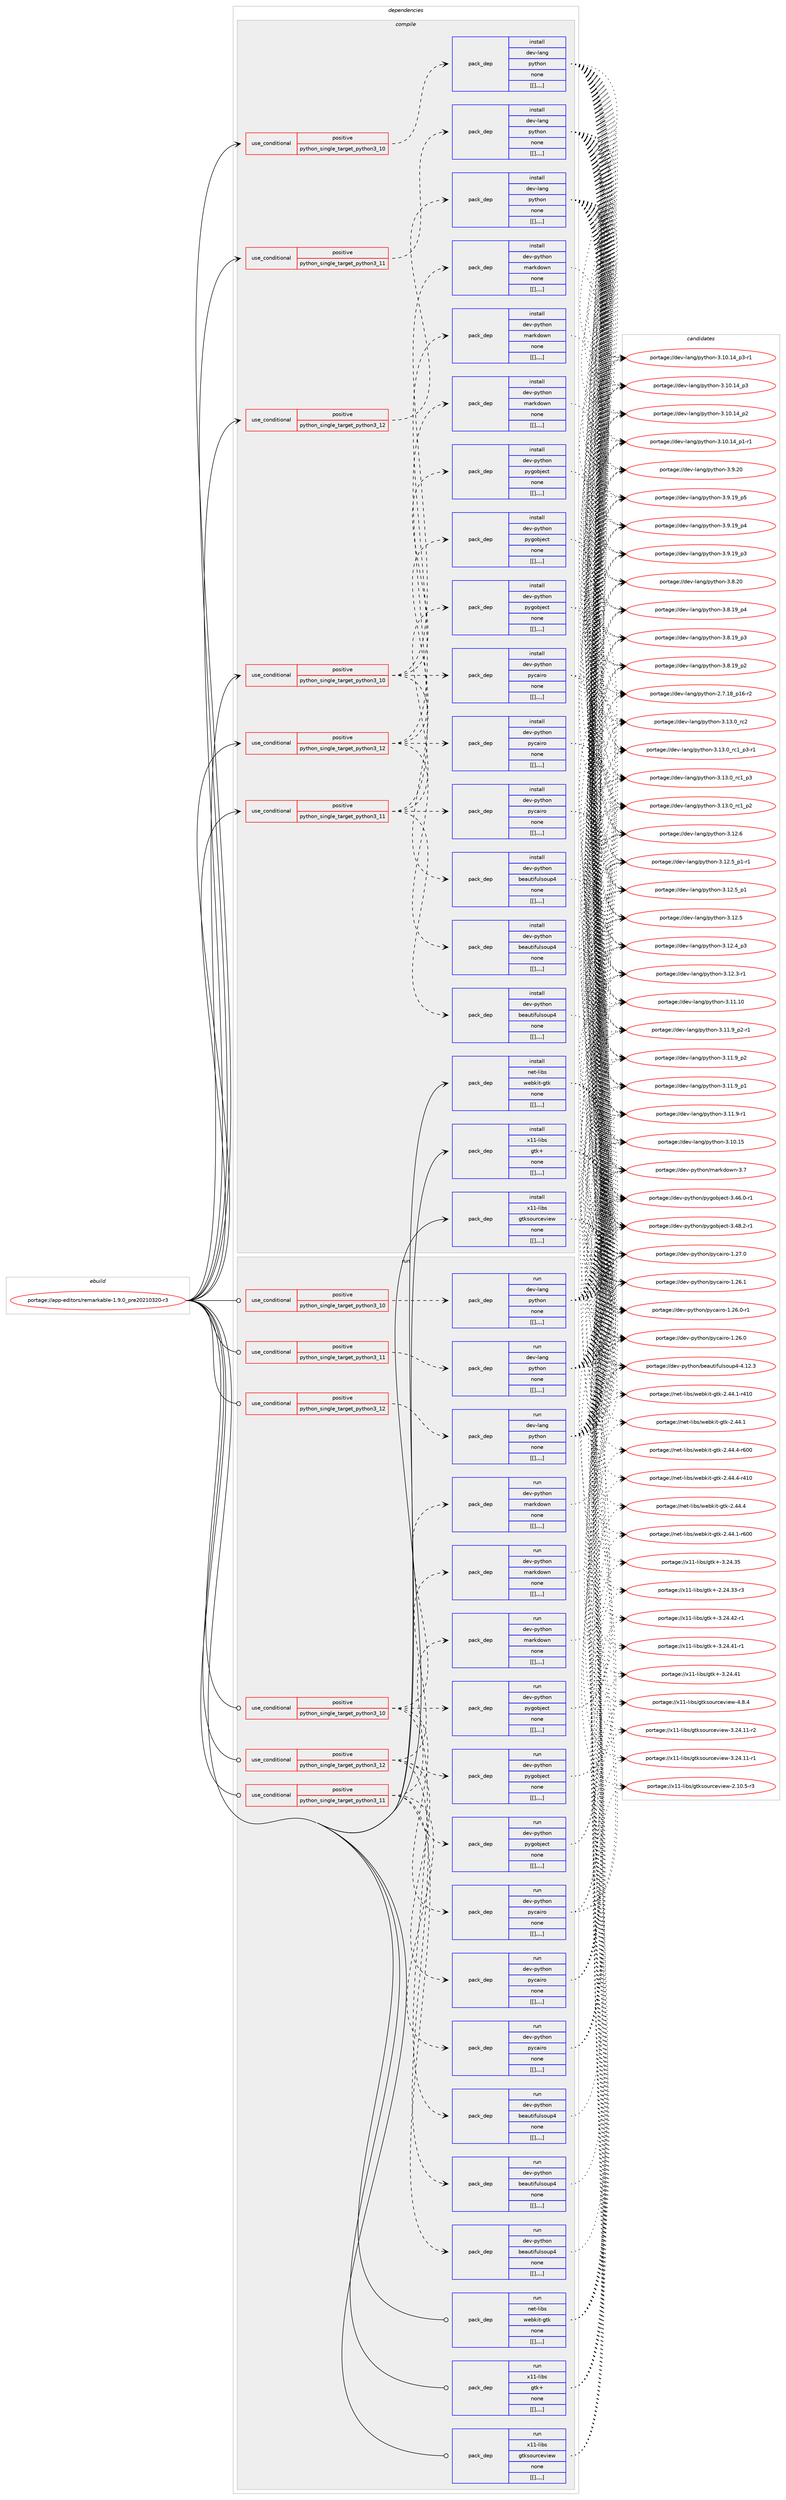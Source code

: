 digraph prolog {

# *************
# Graph options
# *************

newrank=true;
concentrate=true;
compound=true;
graph [rankdir=LR,fontname=Helvetica,fontsize=10,ranksep=1.5];#, ranksep=2.5, nodesep=0.2];
edge  [arrowhead=vee];
node  [fontname=Helvetica,fontsize=10];

# **********
# The ebuild
# **********

subgraph cluster_leftcol {
color=gray;
label=<<i>ebuild</i>>;
id [label="portage://app-editors/remarkable-1.9.0_pre20210320-r3", color=red, width=4, href="../app-editors/remarkable-1.9.0_pre20210320-r3.svg"];
}

# ****************
# The dependencies
# ****************

subgraph cluster_midcol {
color=gray;
label=<<i>dependencies</i>>;
subgraph cluster_compile {
fillcolor="#eeeeee";
style=filled;
label=<<i>compile</i>>;
subgraph cond5849 {
dependency21004 [label=<<TABLE BORDER="0" CELLBORDER="1" CELLSPACING="0" CELLPADDING="4"><TR><TD ROWSPAN="3" CELLPADDING="10">use_conditional</TD></TR><TR><TD>positive</TD></TR><TR><TD>python_single_target_python3_10</TD></TR></TABLE>>, shape=none, color=red];
subgraph pack15035 {
dependency21005 [label=<<TABLE BORDER="0" CELLBORDER="1" CELLSPACING="0" CELLPADDING="4" WIDTH="220"><TR><TD ROWSPAN="6" CELLPADDING="30">pack_dep</TD></TR><TR><TD WIDTH="110">install</TD></TR><TR><TD>dev-lang</TD></TR><TR><TD>python</TD></TR><TR><TD>none</TD></TR><TR><TD>[[],,,,]</TD></TR></TABLE>>, shape=none, color=blue];
}
dependency21004:e -> dependency21005:w [weight=20,style="dashed",arrowhead="vee"];
}
id:e -> dependency21004:w [weight=20,style="solid",arrowhead="vee"];
subgraph cond5850 {
dependency21006 [label=<<TABLE BORDER="0" CELLBORDER="1" CELLSPACING="0" CELLPADDING="4"><TR><TD ROWSPAN="3" CELLPADDING="10">use_conditional</TD></TR><TR><TD>positive</TD></TR><TR><TD>python_single_target_python3_10</TD></TR></TABLE>>, shape=none, color=red];
subgraph pack15036 {
dependency21007 [label=<<TABLE BORDER="0" CELLBORDER="1" CELLSPACING="0" CELLPADDING="4" WIDTH="220"><TR><TD ROWSPAN="6" CELLPADDING="30">pack_dep</TD></TR><TR><TD WIDTH="110">install</TD></TR><TR><TD>dev-python</TD></TR><TR><TD>beautifulsoup4</TD></TR><TR><TD>none</TD></TR><TR><TD>[[],,,,]</TD></TR></TABLE>>, shape=none, color=blue];
}
dependency21006:e -> dependency21007:w [weight=20,style="dashed",arrowhead="vee"];
subgraph pack15037 {
dependency21008 [label=<<TABLE BORDER="0" CELLBORDER="1" CELLSPACING="0" CELLPADDING="4" WIDTH="220"><TR><TD ROWSPAN="6" CELLPADDING="30">pack_dep</TD></TR><TR><TD WIDTH="110">install</TD></TR><TR><TD>dev-python</TD></TR><TR><TD>pycairo</TD></TR><TR><TD>none</TD></TR><TR><TD>[[],,,,]</TD></TR></TABLE>>, shape=none, color=blue];
}
dependency21006:e -> dependency21008:w [weight=20,style="dashed",arrowhead="vee"];
subgraph pack15038 {
dependency21009 [label=<<TABLE BORDER="0" CELLBORDER="1" CELLSPACING="0" CELLPADDING="4" WIDTH="220"><TR><TD ROWSPAN="6" CELLPADDING="30">pack_dep</TD></TR><TR><TD WIDTH="110">install</TD></TR><TR><TD>dev-python</TD></TR><TR><TD>pygobject</TD></TR><TR><TD>none</TD></TR><TR><TD>[[],,,,]</TD></TR></TABLE>>, shape=none, color=blue];
}
dependency21006:e -> dependency21009:w [weight=20,style="dashed",arrowhead="vee"];
subgraph pack15039 {
dependency21010 [label=<<TABLE BORDER="0" CELLBORDER="1" CELLSPACING="0" CELLPADDING="4" WIDTH="220"><TR><TD ROWSPAN="6" CELLPADDING="30">pack_dep</TD></TR><TR><TD WIDTH="110">install</TD></TR><TR><TD>dev-python</TD></TR><TR><TD>markdown</TD></TR><TR><TD>none</TD></TR><TR><TD>[[],,,,]</TD></TR></TABLE>>, shape=none, color=blue];
}
dependency21006:e -> dependency21010:w [weight=20,style="dashed",arrowhead="vee"];
}
id:e -> dependency21006:w [weight=20,style="solid",arrowhead="vee"];
subgraph cond5851 {
dependency21011 [label=<<TABLE BORDER="0" CELLBORDER="1" CELLSPACING="0" CELLPADDING="4"><TR><TD ROWSPAN="3" CELLPADDING="10">use_conditional</TD></TR><TR><TD>positive</TD></TR><TR><TD>python_single_target_python3_11</TD></TR></TABLE>>, shape=none, color=red];
subgraph pack15040 {
dependency21012 [label=<<TABLE BORDER="0" CELLBORDER="1" CELLSPACING="0" CELLPADDING="4" WIDTH="220"><TR><TD ROWSPAN="6" CELLPADDING="30">pack_dep</TD></TR><TR><TD WIDTH="110">install</TD></TR><TR><TD>dev-lang</TD></TR><TR><TD>python</TD></TR><TR><TD>none</TD></TR><TR><TD>[[],,,,]</TD></TR></TABLE>>, shape=none, color=blue];
}
dependency21011:e -> dependency21012:w [weight=20,style="dashed",arrowhead="vee"];
}
id:e -> dependency21011:w [weight=20,style="solid",arrowhead="vee"];
subgraph cond5852 {
dependency21013 [label=<<TABLE BORDER="0" CELLBORDER="1" CELLSPACING="0" CELLPADDING="4"><TR><TD ROWSPAN="3" CELLPADDING="10">use_conditional</TD></TR><TR><TD>positive</TD></TR><TR><TD>python_single_target_python3_11</TD></TR></TABLE>>, shape=none, color=red];
subgraph pack15041 {
dependency21014 [label=<<TABLE BORDER="0" CELLBORDER="1" CELLSPACING="0" CELLPADDING="4" WIDTH="220"><TR><TD ROWSPAN="6" CELLPADDING="30">pack_dep</TD></TR><TR><TD WIDTH="110">install</TD></TR><TR><TD>dev-python</TD></TR><TR><TD>beautifulsoup4</TD></TR><TR><TD>none</TD></TR><TR><TD>[[],,,,]</TD></TR></TABLE>>, shape=none, color=blue];
}
dependency21013:e -> dependency21014:w [weight=20,style="dashed",arrowhead="vee"];
subgraph pack15042 {
dependency21015 [label=<<TABLE BORDER="0" CELLBORDER="1" CELLSPACING="0" CELLPADDING="4" WIDTH="220"><TR><TD ROWSPAN="6" CELLPADDING="30">pack_dep</TD></TR><TR><TD WIDTH="110">install</TD></TR><TR><TD>dev-python</TD></TR><TR><TD>pycairo</TD></TR><TR><TD>none</TD></TR><TR><TD>[[],,,,]</TD></TR></TABLE>>, shape=none, color=blue];
}
dependency21013:e -> dependency21015:w [weight=20,style="dashed",arrowhead="vee"];
subgraph pack15043 {
dependency21016 [label=<<TABLE BORDER="0" CELLBORDER="1" CELLSPACING="0" CELLPADDING="4" WIDTH="220"><TR><TD ROWSPAN="6" CELLPADDING="30">pack_dep</TD></TR><TR><TD WIDTH="110">install</TD></TR><TR><TD>dev-python</TD></TR><TR><TD>pygobject</TD></TR><TR><TD>none</TD></TR><TR><TD>[[],,,,]</TD></TR></TABLE>>, shape=none, color=blue];
}
dependency21013:e -> dependency21016:w [weight=20,style="dashed",arrowhead="vee"];
subgraph pack15044 {
dependency21017 [label=<<TABLE BORDER="0" CELLBORDER="1" CELLSPACING="0" CELLPADDING="4" WIDTH="220"><TR><TD ROWSPAN="6" CELLPADDING="30">pack_dep</TD></TR><TR><TD WIDTH="110">install</TD></TR><TR><TD>dev-python</TD></TR><TR><TD>markdown</TD></TR><TR><TD>none</TD></TR><TR><TD>[[],,,,]</TD></TR></TABLE>>, shape=none, color=blue];
}
dependency21013:e -> dependency21017:w [weight=20,style="dashed",arrowhead="vee"];
}
id:e -> dependency21013:w [weight=20,style="solid",arrowhead="vee"];
subgraph cond5853 {
dependency21018 [label=<<TABLE BORDER="0" CELLBORDER="1" CELLSPACING="0" CELLPADDING="4"><TR><TD ROWSPAN="3" CELLPADDING="10">use_conditional</TD></TR><TR><TD>positive</TD></TR><TR><TD>python_single_target_python3_12</TD></TR></TABLE>>, shape=none, color=red];
subgraph pack15045 {
dependency21019 [label=<<TABLE BORDER="0" CELLBORDER="1" CELLSPACING="0" CELLPADDING="4" WIDTH="220"><TR><TD ROWSPAN="6" CELLPADDING="30">pack_dep</TD></TR><TR><TD WIDTH="110">install</TD></TR><TR><TD>dev-lang</TD></TR><TR><TD>python</TD></TR><TR><TD>none</TD></TR><TR><TD>[[],,,,]</TD></TR></TABLE>>, shape=none, color=blue];
}
dependency21018:e -> dependency21019:w [weight=20,style="dashed",arrowhead="vee"];
}
id:e -> dependency21018:w [weight=20,style="solid",arrowhead="vee"];
subgraph cond5854 {
dependency21020 [label=<<TABLE BORDER="0" CELLBORDER="1" CELLSPACING="0" CELLPADDING="4"><TR><TD ROWSPAN="3" CELLPADDING="10">use_conditional</TD></TR><TR><TD>positive</TD></TR><TR><TD>python_single_target_python3_12</TD></TR></TABLE>>, shape=none, color=red];
subgraph pack15046 {
dependency21021 [label=<<TABLE BORDER="0" CELLBORDER="1" CELLSPACING="0" CELLPADDING="4" WIDTH="220"><TR><TD ROWSPAN="6" CELLPADDING="30">pack_dep</TD></TR><TR><TD WIDTH="110">install</TD></TR><TR><TD>dev-python</TD></TR><TR><TD>beautifulsoup4</TD></TR><TR><TD>none</TD></TR><TR><TD>[[],,,,]</TD></TR></TABLE>>, shape=none, color=blue];
}
dependency21020:e -> dependency21021:w [weight=20,style="dashed",arrowhead="vee"];
subgraph pack15047 {
dependency21022 [label=<<TABLE BORDER="0" CELLBORDER="1" CELLSPACING="0" CELLPADDING="4" WIDTH="220"><TR><TD ROWSPAN="6" CELLPADDING="30">pack_dep</TD></TR><TR><TD WIDTH="110">install</TD></TR><TR><TD>dev-python</TD></TR><TR><TD>pycairo</TD></TR><TR><TD>none</TD></TR><TR><TD>[[],,,,]</TD></TR></TABLE>>, shape=none, color=blue];
}
dependency21020:e -> dependency21022:w [weight=20,style="dashed",arrowhead="vee"];
subgraph pack15048 {
dependency21023 [label=<<TABLE BORDER="0" CELLBORDER="1" CELLSPACING="0" CELLPADDING="4" WIDTH="220"><TR><TD ROWSPAN="6" CELLPADDING="30">pack_dep</TD></TR><TR><TD WIDTH="110">install</TD></TR><TR><TD>dev-python</TD></TR><TR><TD>pygobject</TD></TR><TR><TD>none</TD></TR><TR><TD>[[],,,,]</TD></TR></TABLE>>, shape=none, color=blue];
}
dependency21020:e -> dependency21023:w [weight=20,style="dashed",arrowhead="vee"];
subgraph pack15049 {
dependency21024 [label=<<TABLE BORDER="0" CELLBORDER="1" CELLSPACING="0" CELLPADDING="4" WIDTH="220"><TR><TD ROWSPAN="6" CELLPADDING="30">pack_dep</TD></TR><TR><TD WIDTH="110">install</TD></TR><TR><TD>dev-python</TD></TR><TR><TD>markdown</TD></TR><TR><TD>none</TD></TR><TR><TD>[[],,,,]</TD></TR></TABLE>>, shape=none, color=blue];
}
dependency21020:e -> dependency21024:w [weight=20,style="dashed",arrowhead="vee"];
}
id:e -> dependency21020:w [weight=20,style="solid",arrowhead="vee"];
subgraph pack15050 {
dependency21025 [label=<<TABLE BORDER="0" CELLBORDER="1" CELLSPACING="0" CELLPADDING="4" WIDTH="220"><TR><TD ROWSPAN="6" CELLPADDING="30">pack_dep</TD></TR><TR><TD WIDTH="110">install</TD></TR><TR><TD>net-libs</TD></TR><TR><TD>webkit-gtk</TD></TR><TR><TD>none</TD></TR><TR><TD>[[],,,,]</TD></TR></TABLE>>, shape=none, color=blue];
}
id:e -> dependency21025:w [weight=20,style="solid",arrowhead="vee"];
subgraph pack15051 {
dependency21026 [label=<<TABLE BORDER="0" CELLBORDER="1" CELLSPACING="0" CELLPADDING="4" WIDTH="220"><TR><TD ROWSPAN="6" CELLPADDING="30">pack_dep</TD></TR><TR><TD WIDTH="110">install</TD></TR><TR><TD>x11-libs</TD></TR><TR><TD>gtk+</TD></TR><TR><TD>none</TD></TR><TR><TD>[[],,,,]</TD></TR></TABLE>>, shape=none, color=blue];
}
id:e -> dependency21026:w [weight=20,style="solid",arrowhead="vee"];
subgraph pack15052 {
dependency21027 [label=<<TABLE BORDER="0" CELLBORDER="1" CELLSPACING="0" CELLPADDING="4" WIDTH="220"><TR><TD ROWSPAN="6" CELLPADDING="30">pack_dep</TD></TR><TR><TD WIDTH="110">install</TD></TR><TR><TD>x11-libs</TD></TR><TR><TD>gtksourceview</TD></TR><TR><TD>none</TD></TR><TR><TD>[[],,,,]</TD></TR></TABLE>>, shape=none, color=blue];
}
id:e -> dependency21027:w [weight=20,style="solid",arrowhead="vee"];
}
subgraph cluster_compileandrun {
fillcolor="#eeeeee";
style=filled;
label=<<i>compile and run</i>>;
}
subgraph cluster_run {
fillcolor="#eeeeee";
style=filled;
label=<<i>run</i>>;
subgraph cond5855 {
dependency21028 [label=<<TABLE BORDER="0" CELLBORDER="1" CELLSPACING="0" CELLPADDING="4"><TR><TD ROWSPAN="3" CELLPADDING="10">use_conditional</TD></TR><TR><TD>positive</TD></TR><TR><TD>python_single_target_python3_10</TD></TR></TABLE>>, shape=none, color=red];
subgraph pack15053 {
dependency21029 [label=<<TABLE BORDER="0" CELLBORDER="1" CELLSPACING="0" CELLPADDING="4" WIDTH="220"><TR><TD ROWSPAN="6" CELLPADDING="30">pack_dep</TD></TR><TR><TD WIDTH="110">run</TD></TR><TR><TD>dev-lang</TD></TR><TR><TD>python</TD></TR><TR><TD>none</TD></TR><TR><TD>[[],,,,]</TD></TR></TABLE>>, shape=none, color=blue];
}
dependency21028:e -> dependency21029:w [weight=20,style="dashed",arrowhead="vee"];
}
id:e -> dependency21028:w [weight=20,style="solid",arrowhead="odot"];
subgraph cond5856 {
dependency21030 [label=<<TABLE BORDER="0" CELLBORDER="1" CELLSPACING="0" CELLPADDING="4"><TR><TD ROWSPAN="3" CELLPADDING="10">use_conditional</TD></TR><TR><TD>positive</TD></TR><TR><TD>python_single_target_python3_10</TD></TR></TABLE>>, shape=none, color=red];
subgraph pack15054 {
dependency21031 [label=<<TABLE BORDER="0" CELLBORDER="1" CELLSPACING="0" CELLPADDING="4" WIDTH="220"><TR><TD ROWSPAN="6" CELLPADDING="30">pack_dep</TD></TR><TR><TD WIDTH="110">run</TD></TR><TR><TD>dev-python</TD></TR><TR><TD>beautifulsoup4</TD></TR><TR><TD>none</TD></TR><TR><TD>[[],,,,]</TD></TR></TABLE>>, shape=none, color=blue];
}
dependency21030:e -> dependency21031:w [weight=20,style="dashed",arrowhead="vee"];
subgraph pack15055 {
dependency21032 [label=<<TABLE BORDER="0" CELLBORDER="1" CELLSPACING="0" CELLPADDING="4" WIDTH="220"><TR><TD ROWSPAN="6" CELLPADDING="30">pack_dep</TD></TR><TR><TD WIDTH="110">run</TD></TR><TR><TD>dev-python</TD></TR><TR><TD>pycairo</TD></TR><TR><TD>none</TD></TR><TR><TD>[[],,,,]</TD></TR></TABLE>>, shape=none, color=blue];
}
dependency21030:e -> dependency21032:w [weight=20,style="dashed",arrowhead="vee"];
subgraph pack15056 {
dependency21033 [label=<<TABLE BORDER="0" CELLBORDER="1" CELLSPACING="0" CELLPADDING="4" WIDTH="220"><TR><TD ROWSPAN="6" CELLPADDING="30">pack_dep</TD></TR><TR><TD WIDTH="110">run</TD></TR><TR><TD>dev-python</TD></TR><TR><TD>pygobject</TD></TR><TR><TD>none</TD></TR><TR><TD>[[],,,,]</TD></TR></TABLE>>, shape=none, color=blue];
}
dependency21030:e -> dependency21033:w [weight=20,style="dashed",arrowhead="vee"];
subgraph pack15057 {
dependency21034 [label=<<TABLE BORDER="0" CELLBORDER="1" CELLSPACING="0" CELLPADDING="4" WIDTH="220"><TR><TD ROWSPAN="6" CELLPADDING="30">pack_dep</TD></TR><TR><TD WIDTH="110">run</TD></TR><TR><TD>dev-python</TD></TR><TR><TD>markdown</TD></TR><TR><TD>none</TD></TR><TR><TD>[[],,,,]</TD></TR></TABLE>>, shape=none, color=blue];
}
dependency21030:e -> dependency21034:w [weight=20,style="dashed",arrowhead="vee"];
}
id:e -> dependency21030:w [weight=20,style="solid",arrowhead="odot"];
subgraph cond5857 {
dependency21035 [label=<<TABLE BORDER="0" CELLBORDER="1" CELLSPACING="0" CELLPADDING="4"><TR><TD ROWSPAN="3" CELLPADDING="10">use_conditional</TD></TR><TR><TD>positive</TD></TR><TR><TD>python_single_target_python3_11</TD></TR></TABLE>>, shape=none, color=red];
subgraph pack15058 {
dependency21036 [label=<<TABLE BORDER="0" CELLBORDER="1" CELLSPACING="0" CELLPADDING="4" WIDTH="220"><TR><TD ROWSPAN="6" CELLPADDING="30">pack_dep</TD></TR><TR><TD WIDTH="110">run</TD></TR><TR><TD>dev-lang</TD></TR><TR><TD>python</TD></TR><TR><TD>none</TD></TR><TR><TD>[[],,,,]</TD></TR></TABLE>>, shape=none, color=blue];
}
dependency21035:e -> dependency21036:w [weight=20,style="dashed",arrowhead="vee"];
}
id:e -> dependency21035:w [weight=20,style="solid",arrowhead="odot"];
subgraph cond5858 {
dependency21037 [label=<<TABLE BORDER="0" CELLBORDER="1" CELLSPACING="0" CELLPADDING="4"><TR><TD ROWSPAN="3" CELLPADDING="10">use_conditional</TD></TR><TR><TD>positive</TD></TR><TR><TD>python_single_target_python3_11</TD></TR></TABLE>>, shape=none, color=red];
subgraph pack15059 {
dependency21038 [label=<<TABLE BORDER="0" CELLBORDER="1" CELLSPACING="0" CELLPADDING="4" WIDTH="220"><TR><TD ROWSPAN="6" CELLPADDING="30">pack_dep</TD></TR><TR><TD WIDTH="110">run</TD></TR><TR><TD>dev-python</TD></TR><TR><TD>beautifulsoup4</TD></TR><TR><TD>none</TD></TR><TR><TD>[[],,,,]</TD></TR></TABLE>>, shape=none, color=blue];
}
dependency21037:e -> dependency21038:w [weight=20,style="dashed",arrowhead="vee"];
subgraph pack15060 {
dependency21039 [label=<<TABLE BORDER="0" CELLBORDER="1" CELLSPACING="0" CELLPADDING="4" WIDTH="220"><TR><TD ROWSPAN="6" CELLPADDING="30">pack_dep</TD></TR><TR><TD WIDTH="110">run</TD></TR><TR><TD>dev-python</TD></TR><TR><TD>pycairo</TD></TR><TR><TD>none</TD></TR><TR><TD>[[],,,,]</TD></TR></TABLE>>, shape=none, color=blue];
}
dependency21037:e -> dependency21039:w [weight=20,style="dashed",arrowhead="vee"];
subgraph pack15061 {
dependency21040 [label=<<TABLE BORDER="0" CELLBORDER="1" CELLSPACING="0" CELLPADDING="4" WIDTH="220"><TR><TD ROWSPAN="6" CELLPADDING="30">pack_dep</TD></TR><TR><TD WIDTH="110">run</TD></TR><TR><TD>dev-python</TD></TR><TR><TD>pygobject</TD></TR><TR><TD>none</TD></TR><TR><TD>[[],,,,]</TD></TR></TABLE>>, shape=none, color=blue];
}
dependency21037:e -> dependency21040:w [weight=20,style="dashed",arrowhead="vee"];
subgraph pack15062 {
dependency21041 [label=<<TABLE BORDER="0" CELLBORDER="1" CELLSPACING="0" CELLPADDING="4" WIDTH="220"><TR><TD ROWSPAN="6" CELLPADDING="30">pack_dep</TD></TR><TR><TD WIDTH="110">run</TD></TR><TR><TD>dev-python</TD></TR><TR><TD>markdown</TD></TR><TR><TD>none</TD></TR><TR><TD>[[],,,,]</TD></TR></TABLE>>, shape=none, color=blue];
}
dependency21037:e -> dependency21041:w [weight=20,style="dashed",arrowhead="vee"];
}
id:e -> dependency21037:w [weight=20,style="solid",arrowhead="odot"];
subgraph cond5859 {
dependency21042 [label=<<TABLE BORDER="0" CELLBORDER="1" CELLSPACING="0" CELLPADDING="4"><TR><TD ROWSPAN="3" CELLPADDING="10">use_conditional</TD></TR><TR><TD>positive</TD></TR><TR><TD>python_single_target_python3_12</TD></TR></TABLE>>, shape=none, color=red];
subgraph pack15063 {
dependency21043 [label=<<TABLE BORDER="0" CELLBORDER="1" CELLSPACING="0" CELLPADDING="4" WIDTH="220"><TR><TD ROWSPAN="6" CELLPADDING="30">pack_dep</TD></TR><TR><TD WIDTH="110">run</TD></TR><TR><TD>dev-lang</TD></TR><TR><TD>python</TD></TR><TR><TD>none</TD></TR><TR><TD>[[],,,,]</TD></TR></TABLE>>, shape=none, color=blue];
}
dependency21042:e -> dependency21043:w [weight=20,style="dashed",arrowhead="vee"];
}
id:e -> dependency21042:w [weight=20,style="solid",arrowhead="odot"];
subgraph cond5860 {
dependency21044 [label=<<TABLE BORDER="0" CELLBORDER="1" CELLSPACING="0" CELLPADDING="4"><TR><TD ROWSPAN="3" CELLPADDING="10">use_conditional</TD></TR><TR><TD>positive</TD></TR><TR><TD>python_single_target_python3_12</TD></TR></TABLE>>, shape=none, color=red];
subgraph pack15064 {
dependency21045 [label=<<TABLE BORDER="0" CELLBORDER="1" CELLSPACING="0" CELLPADDING="4" WIDTH="220"><TR><TD ROWSPAN="6" CELLPADDING="30">pack_dep</TD></TR><TR><TD WIDTH="110">run</TD></TR><TR><TD>dev-python</TD></TR><TR><TD>beautifulsoup4</TD></TR><TR><TD>none</TD></TR><TR><TD>[[],,,,]</TD></TR></TABLE>>, shape=none, color=blue];
}
dependency21044:e -> dependency21045:w [weight=20,style="dashed",arrowhead="vee"];
subgraph pack15065 {
dependency21046 [label=<<TABLE BORDER="0" CELLBORDER="1" CELLSPACING="0" CELLPADDING="4" WIDTH="220"><TR><TD ROWSPAN="6" CELLPADDING="30">pack_dep</TD></TR><TR><TD WIDTH="110">run</TD></TR><TR><TD>dev-python</TD></TR><TR><TD>pycairo</TD></TR><TR><TD>none</TD></TR><TR><TD>[[],,,,]</TD></TR></TABLE>>, shape=none, color=blue];
}
dependency21044:e -> dependency21046:w [weight=20,style="dashed",arrowhead="vee"];
subgraph pack15066 {
dependency21047 [label=<<TABLE BORDER="0" CELLBORDER="1" CELLSPACING="0" CELLPADDING="4" WIDTH="220"><TR><TD ROWSPAN="6" CELLPADDING="30">pack_dep</TD></TR><TR><TD WIDTH="110">run</TD></TR><TR><TD>dev-python</TD></TR><TR><TD>pygobject</TD></TR><TR><TD>none</TD></TR><TR><TD>[[],,,,]</TD></TR></TABLE>>, shape=none, color=blue];
}
dependency21044:e -> dependency21047:w [weight=20,style="dashed",arrowhead="vee"];
subgraph pack15067 {
dependency21048 [label=<<TABLE BORDER="0" CELLBORDER="1" CELLSPACING="0" CELLPADDING="4" WIDTH="220"><TR><TD ROWSPAN="6" CELLPADDING="30">pack_dep</TD></TR><TR><TD WIDTH="110">run</TD></TR><TR><TD>dev-python</TD></TR><TR><TD>markdown</TD></TR><TR><TD>none</TD></TR><TR><TD>[[],,,,]</TD></TR></TABLE>>, shape=none, color=blue];
}
dependency21044:e -> dependency21048:w [weight=20,style="dashed",arrowhead="vee"];
}
id:e -> dependency21044:w [weight=20,style="solid",arrowhead="odot"];
subgraph pack15068 {
dependency21049 [label=<<TABLE BORDER="0" CELLBORDER="1" CELLSPACING="0" CELLPADDING="4" WIDTH="220"><TR><TD ROWSPAN="6" CELLPADDING="30">pack_dep</TD></TR><TR><TD WIDTH="110">run</TD></TR><TR><TD>net-libs</TD></TR><TR><TD>webkit-gtk</TD></TR><TR><TD>none</TD></TR><TR><TD>[[],,,,]</TD></TR></TABLE>>, shape=none, color=blue];
}
id:e -> dependency21049:w [weight=20,style="solid",arrowhead="odot"];
subgraph pack15069 {
dependency21050 [label=<<TABLE BORDER="0" CELLBORDER="1" CELLSPACING="0" CELLPADDING="4" WIDTH="220"><TR><TD ROWSPAN="6" CELLPADDING="30">pack_dep</TD></TR><TR><TD WIDTH="110">run</TD></TR><TR><TD>x11-libs</TD></TR><TR><TD>gtk+</TD></TR><TR><TD>none</TD></TR><TR><TD>[[],,,,]</TD></TR></TABLE>>, shape=none, color=blue];
}
id:e -> dependency21050:w [weight=20,style="solid",arrowhead="odot"];
subgraph pack15070 {
dependency21051 [label=<<TABLE BORDER="0" CELLBORDER="1" CELLSPACING="0" CELLPADDING="4" WIDTH="220"><TR><TD ROWSPAN="6" CELLPADDING="30">pack_dep</TD></TR><TR><TD WIDTH="110">run</TD></TR><TR><TD>x11-libs</TD></TR><TR><TD>gtksourceview</TD></TR><TR><TD>none</TD></TR><TR><TD>[[],,,,]</TD></TR></TABLE>>, shape=none, color=blue];
}
id:e -> dependency21051:w [weight=20,style="solid",arrowhead="odot"];
}
}

# **************
# The candidates
# **************

subgraph cluster_choices {
rank=same;
color=gray;
label=<<i>candidates</i>>;

subgraph choice15035 {
color=black;
nodesep=1;
choice10010111845108971101034711212111610411111045514649514648951149950 [label="portage://dev-lang/python-3.13.0_rc2", color=red, width=4,href="../dev-lang/python-3.13.0_rc2.svg"];
choice1001011184510897110103471121211161041111104551464951464895114994995112514511449 [label="portage://dev-lang/python-3.13.0_rc1_p3-r1", color=red, width=4,href="../dev-lang/python-3.13.0_rc1_p3-r1.svg"];
choice100101118451089711010347112121116104111110455146495146489511499499511251 [label="portage://dev-lang/python-3.13.0_rc1_p3", color=red, width=4,href="../dev-lang/python-3.13.0_rc1_p3.svg"];
choice100101118451089711010347112121116104111110455146495146489511499499511250 [label="portage://dev-lang/python-3.13.0_rc1_p2", color=red, width=4,href="../dev-lang/python-3.13.0_rc1_p2.svg"];
choice10010111845108971101034711212111610411111045514649504654 [label="portage://dev-lang/python-3.12.6", color=red, width=4,href="../dev-lang/python-3.12.6.svg"];
choice1001011184510897110103471121211161041111104551464950465395112494511449 [label="portage://dev-lang/python-3.12.5_p1-r1", color=red, width=4,href="../dev-lang/python-3.12.5_p1-r1.svg"];
choice100101118451089711010347112121116104111110455146495046539511249 [label="portage://dev-lang/python-3.12.5_p1", color=red, width=4,href="../dev-lang/python-3.12.5_p1.svg"];
choice10010111845108971101034711212111610411111045514649504653 [label="portage://dev-lang/python-3.12.5", color=red, width=4,href="../dev-lang/python-3.12.5.svg"];
choice100101118451089711010347112121116104111110455146495046529511251 [label="portage://dev-lang/python-3.12.4_p3", color=red, width=4,href="../dev-lang/python-3.12.4_p3.svg"];
choice100101118451089711010347112121116104111110455146495046514511449 [label="portage://dev-lang/python-3.12.3-r1", color=red, width=4,href="../dev-lang/python-3.12.3-r1.svg"];
choice1001011184510897110103471121211161041111104551464949464948 [label="portage://dev-lang/python-3.11.10", color=red, width=4,href="../dev-lang/python-3.11.10.svg"];
choice1001011184510897110103471121211161041111104551464949465795112504511449 [label="portage://dev-lang/python-3.11.9_p2-r1", color=red, width=4,href="../dev-lang/python-3.11.9_p2-r1.svg"];
choice100101118451089711010347112121116104111110455146494946579511250 [label="portage://dev-lang/python-3.11.9_p2", color=red, width=4,href="../dev-lang/python-3.11.9_p2.svg"];
choice100101118451089711010347112121116104111110455146494946579511249 [label="portage://dev-lang/python-3.11.9_p1", color=red, width=4,href="../dev-lang/python-3.11.9_p1.svg"];
choice100101118451089711010347112121116104111110455146494946574511449 [label="portage://dev-lang/python-3.11.9-r1", color=red, width=4,href="../dev-lang/python-3.11.9-r1.svg"];
choice1001011184510897110103471121211161041111104551464948464953 [label="portage://dev-lang/python-3.10.15", color=red, width=4,href="../dev-lang/python-3.10.15.svg"];
choice100101118451089711010347112121116104111110455146494846495295112514511449 [label="portage://dev-lang/python-3.10.14_p3-r1", color=red, width=4,href="../dev-lang/python-3.10.14_p3-r1.svg"];
choice10010111845108971101034711212111610411111045514649484649529511251 [label="portage://dev-lang/python-3.10.14_p3", color=red, width=4,href="../dev-lang/python-3.10.14_p3.svg"];
choice10010111845108971101034711212111610411111045514649484649529511250 [label="portage://dev-lang/python-3.10.14_p2", color=red, width=4,href="../dev-lang/python-3.10.14_p2.svg"];
choice100101118451089711010347112121116104111110455146494846495295112494511449 [label="portage://dev-lang/python-3.10.14_p1-r1", color=red, width=4,href="../dev-lang/python-3.10.14_p1-r1.svg"];
choice10010111845108971101034711212111610411111045514657465048 [label="portage://dev-lang/python-3.9.20", color=red, width=4,href="../dev-lang/python-3.9.20.svg"];
choice100101118451089711010347112121116104111110455146574649579511253 [label="portage://dev-lang/python-3.9.19_p5", color=red, width=4,href="../dev-lang/python-3.9.19_p5.svg"];
choice100101118451089711010347112121116104111110455146574649579511252 [label="portage://dev-lang/python-3.9.19_p4", color=red, width=4,href="../dev-lang/python-3.9.19_p4.svg"];
choice100101118451089711010347112121116104111110455146574649579511251 [label="portage://dev-lang/python-3.9.19_p3", color=red, width=4,href="../dev-lang/python-3.9.19_p3.svg"];
choice10010111845108971101034711212111610411111045514656465048 [label="portage://dev-lang/python-3.8.20", color=red, width=4,href="../dev-lang/python-3.8.20.svg"];
choice100101118451089711010347112121116104111110455146564649579511252 [label="portage://dev-lang/python-3.8.19_p4", color=red, width=4,href="../dev-lang/python-3.8.19_p4.svg"];
choice100101118451089711010347112121116104111110455146564649579511251 [label="portage://dev-lang/python-3.8.19_p3", color=red, width=4,href="../dev-lang/python-3.8.19_p3.svg"];
choice100101118451089711010347112121116104111110455146564649579511250 [label="portage://dev-lang/python-3.8.19_p2", color=red, width=4,href="../dev-lang/python-3.8.19_p2.svg"];
choice100101118451089711010347112121116104111110455046554649569511249544511450 [label="portage://dev-lang/python-2.7.18_p16-r2", color=red, width=4,href="../dev-lang/python-2.7.18_p16-r2.svg"];
dependency21005:e -> choice10010111845108971101034711212111610411111045514649514648951149950:w [style=dotted,weight="100"];
dependency21005:e -> choice1001011184510897110103471121211161041111104551464951464895114994995112514511449:w [style=dotted,weight="100"];
dependency21005:e -> choice100101118451089711010347112121116104111110455146495146489511499499511251:w [style=dotted,weight="100"];
dependency21005:e -> choice100101118451089711010347112121116104111110455146495146489511499499511250:w [style=dotted,weight="100"];
dependency21005:e -> choice10010111845108971101034711212111610411111045514649504654:w [style=dotted,weight="100"];
dependency21005:e -> choice1001011184510897110103471121211161041111104551464950465395112494511449:w [style=dotted,weight="100"];
dependency21005:e -> choice100101118451089711010347112121116104111110455146495046539511249:w [style=dotted,weight="100"];
dependency21005:e -> choice10010111845108971101034711212111610411111045514649504653:w [style=dotted,weight="100"];
dependency21005:e -> choice100101118451089711010347112121116104111110455146495046529511251:w [style=dotted,weight="100"];
dependency21005:e -> choice100101118451089711010347112121116104111110455146495046514511449:w [style=dotted,weight="100"];
dependency21005:e -> choice1001011184510897110103471121211161041111104551464949464948:w [style=dotted,weight="100"];
dependency21005:e -> choice1001011184510897110103471121211161041111104551464949465795112504511449:w [style=dotted,weight="100"];
dependency21005:e -> choice100101118451089711010347112121116104111110455146494946579511250:w [style=dotted,weight="100"];
dependency21005:e -> choice100101118451089711010347112121116104111110455146494946579511249:w [style=dotted,weight="100"];
dependency21005:e -> choice100101118451089711010347112121116104111110455146494946574511449:w [style=dotted,weight="100"];
dependency21005:e -> choice1001011184510897110103471121211161041111104551464948464953:w [style=dotted,weight="100"];
dependency21005:e -> choice100101118451089711010347112121116104111110455146494846495295112514511449:w [style=dotted,weight="100"];
dependency21005:e -> choice10010111845108971101034711212111610411111045514649484649529511251:w [style=dotted,weight="100"];
dependency21005:e -> choice10010111845108971101034711212111610411111045514649484649529511250:w [style=dotted,weight="100"];
dependency21005:e -> choice100101118451089711010347112121116104111110455146494846495295112494511449:w [style=dotted,weight="100"];
dependency21005:e -> choice10010111845108971101034711212111610411111045514657465048:w [style=dotted,weight="100"];
dependency21005:e -> choice100101118451089711010347112121116104111110455146574649579511253:w [style=dotted,weight="100"];
dependency21005:e -> choice100101118451089711010347112121116104111110455146574649579511252:w [style=dotted,weight="100"];
dependency21005:e -> choice100101118451089711010347112121116104111110455146574649579511251:w [style=dotted,weight="100"];
dependency21005:e -> choice10010111845108971101034711212111610411111045514656465048:w [style=dotted,weight="100"];
dependency21005:e -> choice100101118451089711010347112121116104111110455146564649579511252:w [style=dotted,weight="100"];
dependency21005:e -> choice100101118451089711010347112121116104111110455146564649579511251:w [style=dotted,weight="100"];
dependency21005:e -> choice100101118451089711010347112121116104111110455146564649579511250:w [style=dotted,weight="100"];
dependency21005:e -> choice100101118451089711010347112121116104111110455046554649569511249544511450:w [style=dotted,weight="100"];
}
subgraph choice15036 {
color=black;
nodesep=1;
choice100101118451121211161041111104798101971171161051021171081151111171125245524649504651 [label="portage://dev-python/beautifulsoup4-4.12.3", color=red, width=4,href="../dev-python/beautifulsoup4-4.12.3.svg"];
dependency21007:e -> choice100101118451121211161041111104798101971171161051021171081151111171125245524649504651:w [style=dotted,weight="100"];
}
subgraph choice15037 {
color=black;
nodesep=1;
choice1001011184511212111610411111047112121999710511411145494650554648 [label="portage://dev-python/pycairo-1.27.0", color=red, width=4,href="../dev-python/pycairo-1.27.0.svg"];
choice1001011184511212111610411111047112121999710511411145494650544649 [label="portage://dev-python/pycairo-1.26.1", color=red, width=4,href="../dev-python/pycairo-1.26.1.svg"];
choice10010111845112121116104111110471121219997105114111454946505446484511449 [label="portage://dev-python/pycairo-1.26.0-r1", color=red, width=4,href="../dev-python/pycairo-1.26.0-r1.svg"];
choice1001011184511212111610411111047112121999710511411145494650544648 [label="portage://dev-python/pycairo-1.26.0", color=red, width=4,href="../dev-python/pycairo-1.26.0.svg"];
dependency21008:e -> choice1001011184511212111610411111047112121999710511411145494650554648:w [style=dotted,weight="100"];
dependency21008:e -> choice1001011184511212111610411111047112121999710511411145494650544649:w [style=dotted,weight="100"];
dependency21008:e -> choice10010111845112121116104111110471121219997105114111454946505446484511449:w [style=dotted,weight="100"];
dependency21008:e -> choice1001011184511212111610411111047112121999710511411145494650544648:w [style=dotted,weight="100"];
}
subgraph choice15038 {
color=black;
nodesep=1;
choice10010111845112121116104111110471121211031119810610199116455146525646504511449 [label="portage://dev-python/pygobject-3.48.2-r1", color=red, width=4,href="../dev-python/pygobject-3.48.2-r1.svg"];
choice10010111845112121116104111110471121211031119810610199116455146525446484511449 [label="portage://dev-python/pygobject-3.46.0-r1", color=red, width=4,href="../dev-python/pygobject-3.46.0-r1.svg"];
dependency21009:e -> choice10010111845112121116104111110471121211031119810610199116455146525646504511449:w [style=dotted,weight="100"];
dependency21009:e -> choice10010111845112121116104111110471121211031119810610199116455146525446484511449:w [style=dotted,weight="100"];
}
subgraph choice15039 {
color=black;
nodesep=1;
choice10010111845112121116104111110471099711410710011111911045514655 [label="portage://dev-python/markdown-3.7", color=red, width=4,href="../dev-python/markdown-3.7.svg"];
dependency21010:e -> choice10010111845112121116104111110471099711410710011111911045514655:w [style=dotted,weight="100"];
}
subgraph choice15040 {
color=black;
nodesep=1;
choice10010111845108971101034711212111610411111045514649514648951149950 [label="portage://dev-lang/python-3.13.0_rc2", color=red, width=4,href="../dev-lang/python-3.13.0_rc2.svg"];
choice1001011184510897110103471121211161041111104551464951464895114994995112514511449 [label="portage://dev-lang/python-3.13.0_rc1_p3-r1", color=red, width=4,href="../dev-lang/python-3.13.0_rc1_p3-r1.svg"];
choice100101118451089711010347112121116104111110455146495146489511499499511251 [label="portage://dev-lang/python-3.13.0_rc1_p3", color=red, width=4,href="../dev-lang/python-3.13.0_rc1_p3.svg"];
choice100101118451089711010347112121116104111110455146495146489511499499511250 [label="portage://dev-lang/python-3.13.0_rc1_p2", color=red, width=4,href="../dev-lang/python-3.13.0_rc1_p2.svg"];
choice10010111845108971101034711212111610411111045514649504654 [label="portage://dev-lang/python-3.12.6", color=red, width=4,href="../dev-lang/python-3.12.6.svg"];
choice1001011184510897110103471121211161041111104551464950465395112494511449 [label="portage://dev-lang/python-3.12.5_p1-r1", color=red, width=4,href="../dev-lang/python-3.12.5_p1-r1.svg"];
choice100101118451089711010347112121116104111110455146495046539511249 [label="portage://dev-lang/python-3.12.5_p1", color=red, width=4,href="../dev-lang/python-3.12.5_p1.svg"];
choice10010111845108971101034711212111610411111045514649504653 [label="portage://dev-lang/python-3.12.5", color=red, width=4,href="../dev-lang/python-3.12.5.svg"];
choice100101118451089711010347112121116104111110455146495046529511251 [label="portage://dev-lang/python-3.12.4_p3", color=red, width=4,href="../dev-lang/python-3.12.4_p3.svg"];
choice100101118451089711010347112121116104111110455146495046514511449 [label="portage://dev-lang/python-3.12.3-r1", color=red, width=4,href="../dev-lang/python-3.12.3-r1.svg"];
choice1001011184510897110103471121211161041111104551464949464948 [label="portage://dev-lang/python-3.11.10", color=red, width=4,href="../dev-lang/python-3.11.10.svg"];
choice1001011184510897110103471121211161041111104551464949465795112504511449 [label="portage://dev-lang/python-3.11.9_p2-r1", color=red, width=4,href="../dev-lang/python-3.11.9_p2-r1.svg"];
choice100101118451089711010347112121116104111110455146494946579511250 [label="portage://dev-lang/python-3.11.9_p2", color=red, width=4,href="../dev-lang/python-3.11.9_p2.svg"];
choice100101118451089711010347112121116104111110455146494946579511249 [label="portage://dev-lang/python-3.11.9_p1", color=red, width=4,href="../dev-lang/python-3.11.9_p1.svg"];
choice100101118451089711010347112121116104111110455146494946574511449 [label="portage://dev-lang/python-3.11.9-r1", color=red, width=4,href="../dev-lang/python-3.11.9-r1.svg"];
choice1001011184510897110103471121211161041111104551464948464953 [label="portage://dev-lang/python-3.10.15", color=red, width=4,href="../dev-lang/python-3.10.15.svg"];
choice100101118451089711010347112121116104111110455146494846495295112514511449 [label="portage://dev-lang/python-3.10.14_p3-r1", color=red, width=4,href="../dev-lang/python-3.10.14_p3-r1.svg"];
choice10010111845108971101034711212111610411111045514649484649529511251 [label="portage://dev-lang/python-3.10.14_p3", color=red, width=4,href="../dev-lang/python-3.10.14_p3.svg"];
choice10010111845108971101034711212111610411111045514649484649529511250 [label="portage://dev-lang/python-3.10.14_p2", color=red, width=4,href="../dev-lang/python-3.10.14_p2.svg"];
choice100101118451089711010347112121116104111110455146494846495295112494511449 [label="portage://dev-lang/python-3.10.14_p1-r1", color=red, width=4,href="../dev-lang/python-3.10.14_p1-r1.svg"];
choice10010111845108971101034711212111610411111045514657465048 [label="portage://dev-lang/python-3.9.20", color=red, width=4,href="../dev-lang/python-3.9.20.svg"];
choice100101118451089711010347112121116104111110455146574649579511253 [label="portage://dev-lang/python-3.9.19_p5", color=red, width=4,href="../dev-lang/python-3.9.19_p5.svg"];
choice100101118451089711010347112121116104111110455146574649579511252 [label="portage://dev-lang/python-3.9.19_p4", color=red, width=4,href="../dev-lang/python-3.9.19_p4.svg"];
choice100101118451089711010347112121116104111110455146574649579511251 [label="portage://dev-lang/python-3.9.19_p3", color=red, width=4,href="../dev-lang/python-3.9.19_p3.svg"];
choice10010111845108971101034711212111610411111045514656465048 [label="portage://dev-lang/python-3.8.20", color=red, width=4,href="../dev-lang/python-3.8.20.svg"];
choice100101118451089711010347112121116104111110455146564649579511252 [label="portage://dev-lang/python-3.8.19_p4", color=red, width=4,href="../dev-lang/python-3.8.19_p4.svg"];
choice100101118451089711010347112121116104111110455146564649579511251 [label="portage://dev-lang/python-3.8.19_p3", color=red, width=4,href="../dev-lang/python-3.8.19_p3.svg"];
choice100101118451089711010347112121116104111110455146564649579511250 [label="portage://dev-lang/python-3.8.19_p2", color=red, width=4,href="../dev-lang/python-3.8.19_p2.svg"];
choice100101118451089711010347112121116104111110455046554649569511249544511450 [label="portage://dev-lang/python-2.7.18_p16-r2", color=red, width=4,href="../dev-lang/python-2.7.18_p16-r2.svg"];
dependency21012:e -> choice10010111845108971101034711212111610411111045514649514648951149950:w [style=dotted,weight="100"];
dependency21012:e -> choice1001011184510897110103471121211161041111104551464951464895114994995112514511449:w [style=dotted,weight="100"];
dependency21012:e -> choice100101118451089711010347112121116104111110455146495146489511499499511251:w [style=dotted,weight="100"];
dependency21012:e -> choice100101118451089711010347112121116104111110455146495146489511499499511250:w [style=dotted,weight="100"];
dependency21012:e -> choice10010111845108971101034711212111610411111045514649504654:w [style=dotted,weight="100"];
dependency21012:e -> choice1001011184510897110103471121211161041111104551464950465395112494511449:w [style=dotted,weight="100"];
dependency21012:e -> choice100101118451089711010347112121116104111110455146495046539511249:w [style=dotted,weight="100"];
dependency21012:e -> choice10010111845108971101034711212111610411111045514649504653:w [style=dotted,weight="100"];
dependency21012:e -> choice100101118451089711010347112121116104111110455146495046529511251:w [style=dotted,weight="100"];
dependency21012:e -> choice100101118451089711010347112121116104111110455146495046514511449:w [style=dotted,weight="100"];
dependency21012:e -> choice1001011184510897110103471121211161041111104551464949464948:w [style=dotted,weight="100"];
dependency21012:e -> choice1001011184510897110103471121211161041111104551464949465795112504511449:w [style=dotted,weight="100"];
dependency21012:e -> choice100101118451089711010347112121116104111110455146494946579511250:w [style=dotted,weight="100"];
dependency21012:e -> choice100101118451089711010347112121116104111110455146494946579511249:w [style=dotted,weight="100"];
dependency21012:e -> choice100101118451089711010347112121116104111110455146494946574511449:w [style=dotted,weight="100"];
dependency21012:e -> choice1001011184510897110103471121211161041111104551464948464953:w [style=dotted,weight="100"];
dependency21012:e -> choice100101118451089711010347112121116104111110455146494846495295112514511449:w [style=dotted,weight="100"];
dependency21012:e -> choice10010111845108971101034711212111610411111045514649484649529511251:w [style=dotted,weight="100"];
dependency21012:e -> choice10010111845108971101034711212111610411111045514649484649529511250:w [style=dotted,weight="100"];
dependency21012:e -> choice100101118451089711010347112121116104111110455146494846495295112494511449:w [style=dotted,weight="100"];
dependency21012:e -> choice10010111845108971101034711212111610411111045514657465048:w [style=dotted,weight="100"];
dependency21012:e -> choice100101118451089711010347112121116104111110455146574649579511253:w [style=dotted,weight="100"];
dependency21012:e -> choice100101118451089711010347112121116104111110455146574649579511252:w [style=dotted,weight="100"];
dependency21012:e -> choice100101118451089711010347112121116104111110455146574649579511251:w [style=dotted,weight="100"];
dependency21012:e -> choice10010111845108971101034711212111610411111045514656465048:w [style=dotted,weight="100"];
dependency21012:e -> choice100101118451089711010347112121116104111110455146564649579511252:w [style=dotted,weight="100"];
dependency21012:e -> choice100101118451089711010347112121116104111110455146564649579511251:w [style=dotted,weight="100"];
dependency21012:e -> choice100101118451089711010347112121116104111110455146564649579511250:w [style=dotted,weight="100"];
dependency21012:e -> choice100101118451089711010347112121116104111110455046554649569511249544511450:w [style=dotted,weight="100"];
}
subgraph choice15041 {
color=black;
nodesep=1;
choice100101118451121211161041111104798101971171161051021171081151111171125245524649504651 [label="portage://dev-python/beautifulsoup4-4.12.3", color=red, width=4,href="../dev-python/beautifulsoup4-4.12.3.svg"];
dependency21014:e -> choice100101118451121211161041111104798101971171161051021171081151111171125245524649504651:w [style=dotted,weight="100"];
}
subgraph choice15042 {
color=black;
nodesep=1;
choice1001011184511212111610411111047112121999710511411145494650554648 [label="portage://dev-python/pycairo-1.27.0", color=red, width=4,href="../dev-python/pycairo-1.27.0.svg"];
choice1001011184511212111610411111047112121999710511411145494650544649 [label="portage://dev-python/pycairo-1.26.1", color=red, width=4,href="../dev-python/pycairo-1.26.1.svg"];
choice10010111845112121116104111110471121219997105114111454946505446484511449 [label="portage://dev-python/pycairo-1.26.0-r1", color=red, width=4,href="../dev-python/pycairo-1.26.0-r1.svg"];
choice1001011184511212111610411111047112121999710511411145494650544648 [label="portage://dev-python/pycairo-1.26.0", color=red, width=4,href="../dev-python/pycairo-1.26.0.svg"];
dependency21015:e -> choice1001011184511212111610411111047112121999710511411145494650554648:w [style=dotted,weight="100"];
dependency21015:e -> choice1001011184511212111610411111047112121999710511411145494650544649:w [style=dotted,weight="100"];
dependency21015:e -> choice10010111845112121116104111110471121219997105114111454946505446484511449:w [style=dotted,weight="100"];
dependency21015:e -> choice1001011184511212111610411111047112121999710511411145494650544648:w [style=dotted,weight="100"];
}
subgraph choice15043 {
color=black;
nodesep=1;
choice10010111845112121116104111110471121211031119810610199116455146525646504511449 [label="portage://dev-python/pygobject-3.48.2-r1", color=red, width=4,href="../dev-python/pygobject-3.48.2-r1.svg"];
choice10010111845112121116104111110471121211031119810610199116455146525446484511449 [label="portage://dev-python/pygobject-3.46.0-r1", color=red, width=4,href="../dev-python/pygobject-3.46.0-r1.svg"];
dependency21016:e -> choice10010111845112121116104111110471121211031119810610199116455146525646504511449:w [style=dotted,weight="100"];
dependency21016:e -> choice10010111845112121116104111110471121211031119810610199116455146525446484511449:w [style=dotted,weight="100"];
}
subgraph choice15044 {
color=black;
nodesep=1;
choice10010111845112121116104111110471099711410710011111911045514655 [label="portage://dev-python/markdown-3.7", color=red, width=4,href="../dev-python/markdown-3.7.svg"];
dependency21017:e -> choice10010111845112121116104111110471099711410710011111911045514655:w [style=dotted,weight="100"];
}
subgraph choice15045 {
color=black;
nodesep=1;
choice10010111845108971101034711212111610411111045514649514648951149950 [label="portage://dev-lang/python-3.13.0_rc2", color=red, width=4,href="../dev-lang/python-3.13.0_rc2.svg"];
choice1001011184510897110103471121211161041111104551464951464895114994995112514511449 [label="portage://dev-lang/python-3.13.0_rc1_p3-r1", color=red, width=4,href="../dev-lang/python-3.13.0_rc1_p3-r1.svg"];
choice100101118451089711010347112121116104111110455146495146489511499499511251 [label="portage://dev-lang/python-3.13.0_rc1_p3", color=red, width=4,href="../dev-lang/python-3.13.0_rc1_p3.svg"];
choice100101118451089711010347112121116104111110455146495146489511499499511250 [label="portage://dev-lang/python-3.13.0_rc1_p2", color=red, width=4,href="../dev-lang/python-3.13.0_rc1_p2.svg"];
choice10010111845108971101034711212111610411111045514649504654 [label="portage://dev-lang/python-3.12.6", color=red, width=4,href="../dev-lang/python-3.12.6.svg"];
choice1001011184510897110103471121211161041111104551464950465395112494511449 [label="portage://dev-lang/python-3.12.5_p1-r1", color=red, width=4,href="../dev-lang/python-3.12.5_p1-r1.svg"];
choice100101118451089711010347112121116104111110455146495046539511249 [label="portage://dev-lang/python-3.12.5_p1", color=red, width=4,href="../dev-lang/python-3.12.5_p1.svg"];
choice10010111845108971101034711212111610411111045514649504653 [label="portage://dev-lang/python-3.12.5", color=red, width=4,href="../dev-lang/python-3.12.5.svg"];
choice100101118451089711010347112121116104111110455146495046529511251 [label="portage://dev-lang/python-3.12.4_p3", color=red, width=4,href="../dev-lang/python-3.12.4_p3.svg"];
choice100101118451089711010347112121116104111110455146495046514511449 [label="portage://dev-lang/python-3.12.3-r1", color=red, width=4,href="../dev-lang/python-3.12.3-r1.svg"];
choice1001011184510897110103471121211161041111104551464949464948 [label="portage://dev-lang/python-3.11.10", color=red, width=4,href="../dev-lang/python-3.11.10.svg"];
choice1001011184510897110103471121211161041111104551464949465795112504511449 [label="portage://dev-lang/python-3.11.9_p2-r1", color=red, width=4,href="../dev-lang/python-3.11.9_p2-r1.svg"];
choice100101118451089711010347112121116104111110455146494946579511250 [label="portage://dev-lang/python-3.11.9_p2", color=red, width=4,href="../dev-lang/python-3.11.9_p2.svg"];
choice100101118451089711010347112121116104111110455146494946579511249 [label="portage://dev-lang/python-3.11.9_p1", color=red, width=4,href="../dev-lang/python-3.11.9_p1.svg"];
choice100101118451089711010347112121116104111110455146494946574511449 [label="portage://dev-lang/python-3.11.9-r1", color=red, width=4,href="../dev-lang/python-3.11.9-r1.svg"];
choice1001011184510897110103471121211161041111104551464948464953 [label="portage://dev-lang/python-3.10.15", color=red, width=4,href="../dev-lang/python-3.10.15.svg"];
choice100101118451089711010347112121116104111110455146494846495295112514511449 [label="portage://dev-lang/python-3.10.14_p3-r1", color=red, width=4,href="../dev-lang/python-3.10.14_p3-r1.svg"];
choice10010111845108971101034711212111610411111045514649484649529511251 [label="portage://dev-lang/python-3.10.14_p3", color=red, width=4,href="../dev-lang/python-3.10.14_p3.svg"];
choice10010111845108971101034711212111610411111045514649484649529511250 [label="portage://dev-lang/python-3.10.14_p2", color=red, width=4,href="../dev-lang/python-3.10.14_p2.svg"];
choice100101118451089711010347112121116104111110455146494846495295112494511449 [label="portage://dev-lang/python-3.10.14_p1-r1", color=red, width=4,href="../dev-lang/python-3.10.14_p1-r1.svg"];
choice10010111845108971101034711212111610411111045514657465048 [label="portage://dev-lang/python-3.9.20", color=red, width=4,href="../dev-lang/python-3.9.20.svg"];
choice100101118451089711010347112121116104111110455146574649579511253 [label="portage://dev-lang/python-3.9.19_p5", color=red, width=4,href="../dev-lang/python-3.9.19_p5.svg"];
choice100101118451089711010347112121116104111110455146574649579511252 [label="portage://dev-lang/python-3.9.19_p4", color=red, width=4,href="../dev-lang/python-3.9.19_p4.svg"];
choice100101118451089711010347112121116104111110455146574649579511251 [label="portage://dev-lang/python-3.9.19_p3", color=red, width=4,href="../dev-lang/python-3.9.19_p3.svg"];
choice10010111845108971101034711212111610411111045514656465048 [label="portage://dev-lang/python-3.8.20", color=red, width=4,href="../dev-lang/python-3.8.20.svg"];
choice100101118451089711010347112121116104111110455146564649579511252 [label="portage://dev-lang/python-3.8.19_p4", color=red, width=4,href="../dev-lang/python-3.8.19_p4.svg"];
choice100101118451089711010347112121116104111110455146564649579511251 [label="portage://dev-lang/python-3.8.19_p3", color=red, width=4,href="../dev-lang/python-3.8.19_p3.svg"];
choice100101118451089711010347112121116104111110455146564649579511250 [label="portage://dev-lang/python-3.8.19_p2", color=red, width=4,href="../dev-lang/python-3.8.19_p2.svg"];
choice100101118451089711010347112121116104111110455046554649569511249544511450 [label="portage://dev-lang/python-2.7.18_p16-r2", color=red, width=4,href="../dev-lang/python-2.7.18_p16-r2.svg"];
dependency21019:e -> choice10010111845108971101034711212111610411111045514649514648951149950:w [style=dotted,weight="100"];
dependency21019:e -> choice1001011184510897110103471121211161041111104551464951464895114994995112514511449:w [style=dotted,weight="100"];
dependency21019:e -> choice100101118451089711010347112121116104111110455146495146489511499499511251:w [style=dotted,weight="100"];
dependency21019:e -> choice100101118451089711010347112121116104111110455146495146489511499499511250:w [style=dotted,weight="100"];
dependency21019:e -> choice10010111845108971101034711212111610411111045514649504654:w [style=dotted,weight="100"];
dependency21019:e -> choice1001011184510897110103471121211161041111104551464950465395112494511449:w [style=dotted,weight="100"];
dependency21019:e -> choice100101118451089711010347112121116104111110455146495046539511249:w [style=dotted,weight="100"];
dependency21019:e -> choice10010111845108971101034711212111610411111045514649504653:w [style=dotted,weight="100"];
dependency21019:e -> choice100101118451089711010347112121116104111110455146495046529511251:w [style=dotted,weight="100"];
dependency21019:e -> choice100101118451089711010347112121116104111110455146495046514511449:w [style=dotted,weight="100"];
dependency21019:e -> choice1001011184510897110103471121211161041111104551464949464948:w [style=dotted,weight="100"];
dependency21019:e -> choice1001011184510897110103471121211161041111104551464949465795112504511449:w [style=dotted,weight="100"];
dependency21019:e -> choice100101118451089711010347112121116104111110455146494946579511250:w [style=dotted,weight="100"];
dependency21019:e -> choice100101118451089711010347112121116104111110455146494946579511249:w [style=dotted,weight="100"];
dependency21019:e -> choice100101118451089711010347112121116104111110455146494946574511449:w [style=dotted,weight="100"];
dependency21019:e -> choice1001011184510897110103471121211161041111104551464948464953:w [style=dotted,weight="100"];
dependency21019:e -> choice100101118451089711010347112121116104111110455146494846495295112514511449:w [style=dotted,weight="100"];
dependency21019:e -> choice10010111845108971101034711212111610411111045514649484649529511251:w [style=dotted,weight="100"];
dependency21019:e -> choice10010111845108971101034711212111610411111045514649484649529511250:w [style=dotted,weight="100"];
dependency21019:e -> choice100101118451089711010347112121116104111110455146494846495295112494511449:w [style=dotted,weight="100"];
dependency21019:e -> choice10010111845108971101034711212111610411111045514657465048:w [style=dotted,weight="100"];
dependency21019:e -> choice100101118451089711010347112121116104111110455146574649579511253:w [style=dotted,weight="100"];
dependency21019:e -> choice100101118451089711010347112121116104111110455146574649579511252:w [style=dotted,weight="100"];
dependency21019:e -> choice100101118451089711010347112121116104111110455146574649579511251:w [style=dotted,weight="100"];
dependency21019:e -> choice10010111845108971101034711212111610411111045514656465048:w [style=dotted,weight="100"];
dependency21019:e -> choice100101118451089711010347112121116104111110455146564649579511252:w [style=dotted,weight="100"];
dependency21019:e -> choice100101118451089711010347112121116104111110455146564649579511251:w [style=dotted,weight="100"];
dependency21019:e -> choice100101118451089711010347112121116104111110455146564649579511250:w [style=dotted,weight="100"];
dependency21019:e -> choice100101118451089711010347112121116104111110455046554649569511249544511450:w [style=dotted,weight="100"];
}
subgraph choice15046 {
color=black;
nodesep=1;
choice100101118451121211161041111104798101971171161051021171081151111171125245524649504651 [label="portage://dev-python/beautifulsoup4-4.12.3", color=red, width=4,href="../dev-python/beautifulsoup4-4.12.3.svg"];
dependency21021:e -> choice100101118451121211161041111104798101971171161051021171081151111171125245524649504651:w [style=dotted,weight="100"];
}
subgraph choice15047 {
color=black;
nodesep=1;
choice1001011184511212111610411111047112121999710511411145494650554648 [label="portage://dev-python/pycairo-1.27.0", color=red, width=4,href="../dev-python/pycairo-1.27.0.svg"];
choice1001011184511212111610411111047112121999710511411145494650544649 [label="portage://dev-python/pycairo-1.26.1", color=red, width=4,href="../dev-python/pycairo-1.26.1.svg"];
choice10010111845112121116104111110471121219997105114111454946505446484511449 [label="portage://dev-python/pycairo-1.26.0-r1", color=red, width=4,href="../dev-python/pycairo-1.26.0-r1.svg"];
choice1001011184511212111610411111047112121999710511411145494650544648 [label="portage://dev-python/pycairo-1.26.0", color=red, width=4,href="../dev-python/pycairo-1.26.0.svg"];
dependency21022:e -> choice1001011184511212111610411111047112121999710511411145494650554648:w [style=dotted,weight="100"];
dependency21022:e -> choice1001011184511212111610411111047112121999710511411145494650544649:w [style=dotted,weight="100"];
dependency21022:e -> choice10010111845112121116104111110471121219997105114111454946505446484511449:w [style=dotted,weight="100"];
dependency21022:e -> choice1001011184511212111610411111047112121999710511411145494650544648:w [style=dotted,weight="100"];
}
subgraph choice15048 {
color=black;
nodesep=1;
choice10010111845112121116104111110471121211031119810610199116455146525646504511449 [label="portage://dev-python/pygobject-3.48.2-r1", color=red, width=4,href="../dev-python/pygobject-3.48.2-r1.svg"];
choice10010111845112121116104111110471121211031119810610199116455146525446484511449 [label="portage://dev-python/pygobject-3.46.0-r1", color=red, width=4,href="../dev-python/pygobject-3.46.0-r1.svg"];
dependency21023:e -> choice10010111845112121116104111110471121211031119810610199116455146525646504511449:w [style=dotted,weight="100"];
dependency21023:e -> choice10010111845112121116104111110471121211031119810610199116455146525446484511449:w [style=dotted,weight="100"];
}
subgraph choice15049 {
color=black;
nodesep=1;
choice10010111845112121116104111110471099711410710011111911045514655 [label="portage://dev-python/markdown-3.7", color=red, width=4,href="../dev-python/markdown-3.7.svg"];
dependency21024:e -> choice10010111845112121116104111110471099711410710011111911045514655:w [style=dotted,weight="100"];
}
subgraph choice15050 {
color=black;
nodesep=1;
choice11010111645108105981154711910198107105116451031161074550465252465245114544848 [label="portage://net-libs/webkit-gtk-2.44.4-r600", color=red, width=4,href="../net-libs/webkit-gtk-2.44.4-r600.svg"];
choice11010111645108105981154711910198107105116451031161074550465252465245114524948 [label="portage://net-libs/webkit-gtk-2.44.4-r410", color=red, width=4,href="../net-libs/webkit-gtk-2.44.4-r410.svg"];
choice110101116451081059811547119101981071051164510311610745504652524652 [label="portage://net-libs/webkit-gtk-2.44.4", color=red, width=4,href="../net-libs/webkit-gtk-2.44.4.svg"];
choice11010111645108105981154711910198107105116451031161074550465252464945114544848 [label="portage://net-libs/webkit-gtk-2.44.1-r600", color=red, width=4,href="../net-libs/webkit-gtk-2.44.1-r600.svg"];
choice11010111645108105981154711910198107105116451031161074550465252464945114524948 [label="portage://net-libs/webkit-gtk-2.44.1-r410", color=red, width=4,href="../net-libs/webkit-gtk-2.44.1-r410.svg"];
choice110101116451081059811547119101981071051164510311610745504652524649 [label="portage://net-libs/webkit-gtk-2.44.1", color=red, width=4,href="../net-libs/webkit-gtk-2.44.1.svg"];
dependency21025:e -> choice11010111645108105981154711910198107105116451031161074550465252465245114544848:w [style=dotted,weight="100"];
dependency21025:e -> choice11010111645108105981154711910198107105116451031161074550465252465245114524948:w [style=dotted,weight="100"];
dependency21025:e -> choice110101116451081059811547119101981071051164510311610745504652524652:w [style=dotted,weight="100"];
dependency21025:e -> choice11010111645108105981154711910198107105116451031161074550465252464945114544848:w [style=dotted,weight="100"];
dependency21025:e -> choice11010111645108105981154711910198107105116451031161074550465252464945114524948:w [style=dotted,weight="100"];
dependency21025:e -> choice110101116451081059811547119101981071051164510311610745504652524649:w [style=dotted,weight="100"];
}
subgraph choice15051 {
color=black;
nodesep=1;
choice12049494510810598115471031161074345514650524652504511449 [label="portage://x11-libs/gtk+-3.24.42-r1", color=red, width=4,href="../x11-libs/gtk+-3.24.42-r1.svg"];
choice12049494510810598115471031161074345514650524652494511449 [label="portage://x11-libs/gtk+-3.24.41-r1", color=red, width=4,href="../x11-libs/gtk+-3.24.41-r1.svg"];
choice1204949451081059811547103116107434551465052465249 [label="portage://x11-libs/gtk+-3.24.41", color=red, width=4,href="../x11-libs/gtk+-3.24.41.svg"];
choice1204949451081059811547103116107434551465052465153 [label="portage://x11-libs/gtk+-3.24.35", color=red, width=4,href="../x11-libs/gtk+-3.24.35.svg"];
choice12049494510810598115471031161074345504650524651514511451 [label="portage://x11-libs/gtk+-2.24.33-r3", color=red, width=4,href="../x11-libs/gtk+-2.24.33-r3.svg"];
dependency21026:e -> choice12049494510810598115471031161074345514650524652504511449:w [style=dotted,weight="100"];
dependency21026:e -> choice12049494510810598115471031161074345514650524652494511449:w [style=dotted,weight="100"];
dependency21026:e -> choice1204949451081059811547103116107434551465052465249:w [style=dotted,weight="100"];
dependency21026:e -> choice1204949451081059811547103116107434551465052465153:w [style=dotted,weight="100"];
dependency21026:e -> choice12049494510810598115471031161074345504650524651514511451:w [style=dotted,weight="100"];
}
subgraph choice15052 {
color=black;
nodesep=1;
choice120494945108105981154710311610711511111711499101118105101119455246564652 [label="portage://x11-libs/gtksourceview-4.8.4", color=red, width=4,href="../x11-libs/gtksourceview-4.8.4.svg"];
choice12049494510810598115471031161071151111171149910111810510111945514650524649494511450 [label="portage://x11-libs/gtksourceview-3.24.11-r2", color=red, width=4,href="../x11-libs/gtksourceview-3.24.11-r2.svg"];
choice12049494510810598115471031161071151111171149910111810510111945514650524649494511449 [label="portage://x11-libs/gtksourceview-3.24.11-r1", color=red, width=4,href="../x11-libs/gtksourceview-3.24.11-r1.svg"];
choice120494945108105981154710311610711511111711499101118105101119455046494846534511451 [label="portage://x11-libs/gtksourceview-2.10.5-r3", color=red, width=4,href="../x11-libs/gtksourceview-2.10.5-r3.svg"];
dependency21027:e -> choice120494945108105981154710311610711511111711499101118105101119455246564652:w [style=dotted,weight="100"];
dependency21027:e -> choice12049494510810598115471031161071151111171149910111810510111945514650524649494511450:w [style=dotted,weight="100"];
dependency21027:e -> choice12049494510810598115471031161071151111171149910111810510111945514650524649494511449:w [style=dotted,weight="100"];
dependency21027:e -> choice120494945108105981154710311610711511111711499101118105101119455046494846534511451:w [style=dotted,weight="100"];
}
subgraph choice15053 {
color=black;
nodesep=1;
choice10010111845108971101034711212111610411111045514649514648951149950 [label="portage://dev-lang/python-3.13.0_rc2", color=red, width=4,href="../dev-lang/python-3.13.0_rc2.svg"];
choice1001011184510897110103471121211161041111104551464951464895114994995112514511449 [label="portage://dev-lang/python-3.13.0_rc1_p3-r1", color=red, width=4,href="../dev-lang/python-3.13.0_rc1_p3-r1.svg"];
choice100101118451089711010347112121116104111110455146495146489511499499511251 [label="portage://dev-lang/python-3.13.0_rc1_p3", color=red, width=4,href="../dev-lang/python-3.13.0_rc1_p3.svg"];
choice100101118451089711010347112121116104111110455146495146489511499499511250 [label="portage://dev-lang/python-3.13.0_rc1_p2", color=red, width=4,href="../dev-lang/python-3.13.0_rc1_p2.svg"];
choice10010111845108971101034711212111610411111045514649504654 [label="portage://dev-lang/python-3.12.6", color=red, width=4,href="../dev-lang/python-3.12.6.svg"];
choice1001011184510897110103471121211161041111104551464950465395112494511449 [label="portage://dev-lang/python-3.12.5_p1-r1", color=red, width=4,href="../dev-lang/python-3.12.5_p1-r1.svg"];
choice100101118451089711010347112121116104111110455146495046539511249 [label="portage://dev-lang/python-3.12.5_p1", color=red, width=4,href="../dev-lang/python-3.12.5_p1.svg"];
choice10010111845108971101034711212111610411111045514649504653 [label="portage://dev-lang/python-3.12.5", color=red, width=4,href="../dev-lang/python-3.12.5.svg"];
choice100101118451089711010347112121116104111110455146495046529511251 [label="portage://dev-lang/python-3.12.4_p3", color=red, width=4,href="../dev-lang/python-3.12.4_p3.svg"];
choice100101118451089711010347112121116104111110455146495046514511449 [label="portage://dev-lang/python-3.12.3-r1", color=red, width=4,href="../dev-lang/python-3.12.3-r1.svg"];
choice1001011184510897110103471121211161041111104551464949464948 [label="portage://dev-lang/python-3.11.10", color=red, width=4,href="../dev-lang/python-3.11.10.svg"];
choice1001011184510897110103471121211161041111104551464949465795112504511449 [label="portage://dev-lang/python-3.11.9_p2-r1", color=red, width=4,href="../dev-lang/python-3.11.9_p2-r1.svg"];
choice100101118451089711010347112121116104111110455146494946579511250 [label="portage://dev-lang/python-3.11.9_p2", color=red, width=4,href="../dev-lang/python-3.11.9_p2.svg"];
choice100101118451089711010347112121116104111110455146494946579511249 [label="portage://dev-lang/python-3.11.9_p1", color=red, width=4,href="../dev-lang/python-3.11.9_p1.svg"];
choice100101118451089711010347112121116104111110455146494946574511449 [label="portage://dev-lang/python-3.11.9-r1", color=red, width=4,href="../dev-lang/python-3.11.9-r1.svg"];
choice1001011184510897110103471121211161041111104551464948464953 [label="portage://dev-lang/python-3.10.15", color=red, width=4,href="../dev-lang/python-3.10.15.svg"];
choice100101118451089711010347112121116104111110455146494846495295112514511449 [label="portage://dev-lang/python-3.10.14_p3-r1", color=red, width=4,href="../dev-lang/python-3.10.14_p3-r1.svg"];
choice10010111845108971101034711212111610411111045514649484649529511251 [label="portage://dev-lang/python-3.10.14_p3", color=red, width=4,href="../dev-lang/python-3.10.14_p3.svg"];
choice10010111845108971101034711212111610411111045514649484649529511250 [label="portage://dev-lang/python-3.10.14_p2", color=red, width=4,href="../dev-lang/python-3.10.14_p2.svg"];
choice100101118451089711010347112121116104111110455146494846495295112494511449 [label="portage://dev-lang/python-3.10.14_p1-r1", color=red, width=4,href="../dev-lang/python-3.10.14_p1-r1.svg"];
choice10010111845108971101034711212111610411111045514657465048 [label="portage://dev-lang/python-3.9.20", color=red, width=4,href="../dev-lang/python-3.9.20.svg"];
choice100101118451089711010347112121116104111110455146574649579511253 [label="portage://dev-lang/python-3.9.19_p5", color=red, width=4,href="../dev-lang/python-3.9.19_p5.svg"];
choice100101118451089711010347112121116104111110455146574649579511252 [label="portage://dev-lang/python-3.9.19_p4", color=red, width=4,href="../dev-lang/python-3.9.19_p4.svg"];
choice100101118451089711010347112121116104111110455146574649579511251 [label="portage://dev-lang/python-3.9.19_p3", color=red, width=4,href="../dev-lang/python-3.9.19_p3.svg"];
choice10010111845108971101034711212111610411111045514656465048 [label="portage://dev-lang/python-3.8.20", color=red, width=4,href="../dev-lang/python-3.8.20.svg"];
choice100101118451089711010347112121116104111110455146564649579511252 [label="portage://dev-lang/python-3.8.19_p4", color=red, width=4,href="../dev-lang/python-3.8.19_p4.svg"];
choice100101118451089711010347112121116104111110455146564649579511251 [label="portage://dev-lang/python-3.8.19_p3", color=red, width=4,href="../dev-lang/python-3.8.19_p3.svg"];
choice100101118451089711010347112121116104111110455146564649579511250 [label="portage://dev-lang/python-3.8.19_p2", color=red, width=4,href="../dev-lang/python-3.8.19_p2.svg"];
choice100101118451089711010347112121116104111110455046554649569511249544511450 [label="portage://dev-lang/python-2.7.18_p16-r2", color=red, width=4,href="../dev-lang/python-2.7.18_p16-r2.svg"];
dependency21029:e -> choice10010111845108971101034711212111610411111045514649514648951149950:w [style=dotted,weight="100"];
dependency21029:e -> choice1001011184510897110103471121211161041111104551464951464895114994995112514511449:w [style=dotted,weight="100"];
dependency21029:e -> choice100101118451089711010347112121116104111110455146495146489511499499511251:w [style=dotted,weight="100"];
dependency21029:e -> choice100101118451089711010347112121116104111110455146495146489511499499511250:w [style=dotted,weight="100"];
dependency21029:e -> choice10010111845108971101034711212111610411111045514649504654:w [style=dotted,weight="100"];
dependency21029:e -> choice1001011184510897110103471121211161041111104551464950465395112494511449:w [style=dotted,weight="100"];
dependency21029:e -> choice100101118451089711010347112121116104111110455146495046539511249:w [style=dotted,weight="100"];
dependency21029:e -> choice10010111845108971101034711212111610411111045514649504653:w [style=dotted,weight="100"];
dependency21029:e -> choice100101118451089711010347112121116104111110455146495046529511251:w [style=dotted,weight="100"];
dependency21029:e -> choice100101118451089711010347112121116104111110455146495046514511449:w [style=dotted,weight="100"];
dependency21029:e -> choice1001011184510897110103471121211161041111104551464949464948:w [style=dotted,weight="100"];
dependency21029:e -> choice1001011184510897110103471121211161041111104551464949465795112504511449:w [style=dotted,weight="100"];
dependency21029:e -> choice100101118451089711010347112121116104111110455146494946579511250:w [style=dotted,weight="100"];
dependency21029:e -> choice100101118451089711010347112121116104111110455146494946579511249:w [style=dotted,weight="100"];
dependency21029:e -> choice100101118451089711010347112121116104111110455146494946574511449:w [style=dotted,weight="100"];
dependency21029:e -> choice1001011184510897110103471121211161041111104551464948464953:w [style=dotted,weight="100"];
dependency21029:e -> choice100101118451089711010347112121116104111110455146494846495295112514511449:w [style=dotted,weight="100"];
dependency21029:e -> choice10010111845108971101034711212111610411111045514649484649529511251:w [style=dotted,weight="100"];
dependency21029:e -> choice10010111845108971101034711212111610411111045514649484649529511250:w [style=dotted,weight="100"];
dependency21029:e -> choice100101118451089711010347112121116104111110455146494846495295112494511449:w [style=dotted,weight="100"];
dependency21029:e -> choice10010111845108971101034711212111610411111045514657465048:w [style=dotted,weight="100"];
dependency21029:e -> choice100101118451089711010347112121116104111110455146574649579511253:w [style=dotted,weight="100"];
dependency21029:e -> choice100101118451089711010347112121116104111110455146574649579511252:w [style=dotted,weight="100"];
dependency21029:e -> choice100101118451089711010347112121116104111110455146574649579511251:w [style=dotted,weight="100"];
dependency21029:e -> choice10010111845108971101034711212111610411111045514656465048:w [style=dotted,weight="100"];
dependency21029:e -> choice100101118451089711010347112121116104111110455146564649579511252:w [style=dotted,weight="100"];
dependency21029:e -> choice100101118451089711010347112121116104111110455146564649579511251:w [style=dotted,weight="100"];
dependency21029:e -> choice100101118451089711010347112121116104111110455146564649579511250:w [style=dotted,weight="100"];
dependency21029:e -> choice100101118451089711010347112121116104111110455046554649569511249544511450:w [style=dotted,weight="100"];
}
subgraph choice15054 {
color=black;
nodesep=1;
choice100101118451121211161041111104798101971171161051021171081151111171125245524649504651 [label="portage://dev-python/beautifulsoup4-4.12.3", color=red, width=4,href="../dev-python/beautifulsoup4-4.12.3.svg"];
dependency21031:e -> choice100101118451121211161041111104798101971171161051021171081151111171125245524649504651:w [style=dotted,weight="100"];
}
subgraph choice15055 {
color=black;
nodesep=1;
choice1001011184511212111610411111047112121999710511411145494650554648 [label="portage://dev-python/pycairo-1.27.0", color=red, width=4,href="../dev-python/pycairo-1.27.0.svg"];
choice1001011184511212111610411111047112121999710511411145494650544649 [label="portage://dev-python/pycairo-1.26.1", color=red, width=4,href="../dev-python/pycairo-1.26.1.svg"];
choice10010111845112121116104111110471121219997105114111454946505446484511449 [label="portage://dev-python/pycairo-1.26.0-r1", color=red, width=4,href="../dev-python/pycairo-1.26.0-r1.svg"];
choice1001011184511212111610411111047112121999710511411145494650544648 [label="portage://dev-python/pycairo-1.26.0", color=red, width=4,href="../dev-python/pycairo-1.26.0.svg"];
dependency21032:e -> choice1001011184511212111610411111047112121999710511411145494650554648:w [style=dotted,weight="100"];
dependency21032:e -> choice1001011184511212111610411111047112121999710511411145494650544649:w [style=dotted,weight="100"];
dependency21032:e -> choice10010111845112121116104111110471121219997105114111454946505446484511449:w [style=dotted,weight="100"];
dependency21032:e -> choice1001011184511212111610411111047112121999710511411145494650544648:w [style=dotted,weight="100"];
}
subgraph choice15056 {
color=black;
nodesep=1;
choice10010111845112121116104111110471121211031119810610199116455146525646504511449 [label="portage://dev-python/pygobject-3.48.2-r1", color=red, width=4,href="../dev-python/pygobject-3.48.2-r1.svg"];
choice10010111845112121116104111110471121211031119810610199116455146525446484511449 [label="portage://dev-python/pygobject-3.46.0-r1", color=red, width=4,href="../dev-python/pygobject-3.46.0-r1.svg"];
dependency21033:e -> choice10010111845112121116104111110471121211031119810610199116455146525646504511449:w [style=dotted,weight="100"];
dependency21033:e -> choice10010111845112121116104111110471121211031119810610199116455146525446484511449:w [style=dotted,weight="100"];
}
subgraph choice15057 {
color=black;
nodesep=1;
choice10010111845112121116104111110471099711410710011111911045514655 [label="portage://dev-python/markdown-3.7", color=red, width=4,href="../dev-python/markdown-3.7.svg"];
dependency21034:e -> choice10010111845112121116104111110471099711410710011111911045514655:w [style=dotted,weight="100"];
}
subgraph choice15058 {
color=black;
nodesep=1;
choice10010111845108971101034711212111610411111045514649514648951149950 [label="portage://dev-lang/python-3.13.0_rc2", color=red, width=4,href="../dev-lang/python-3.13.0_rc2.svg"];
choice1001011184510897110103471121211161041111104551464951464895114994995112514511449 [label="portage://dev-lang/python-3.13.0_rc1_p3-r1", color=red, width=4,href="../dev-lang/python-3.13.0_rc1_p3-r1.svg"];
choice100101118451089711010347112121116104111110455146495146489511499499511251 [label="portage://dev-lang/python-3.13.0_rc1_p3", color=red, width=4,href="../dev-lang/python-3.13.0_rc1_p3.svg"];
choice100101118451089711010347112121116104111110455146495146489511499499511250 [label="portage://dev-lang/python-3.13.0_rc1_p2", color=red, width=4,href="../dev-lang/python-3.13.0_rc1_p2.svg"];
choice10010111845108971101034711212111610411111045514649504654 [label="portage://dev-lang/python-3.12.6", color=red, width=4,href="../dev-lang/python-3.12.6.svg"];
choice1001011184510897110103471121211161041111104551464950465395112494511449 [label="portage://dev-lang/python-3.12.5_p1-r1", color=red, width=4,href="../dev-lang/python-3.12.5_p1-r1.svg"];
choice100101118451089711010347112121116104111110455146495046539511249 [label="portage://dev-lang/python-3.12.5_p1", color=red, width=4,href="../dev-lang/python-3.12.5_p1.svg"];
choice10010111845108971101034711212111610411111045514649504653 [label="portage://dev-lang/python-3.12.5", color=red, width=4,href="../dev-lang/python-3.12.5.svg"];
choice100101118451089711010347112121116104111110455146495046529511251 [label="portage://dev-lang/python-3.12.4_p3", color=red, width=4,href="../dev-lang/python-3.12.4_p3.svg"];
choice100101118451089711010347112121116104111110455146495046514511449 [label="portage://dev-lang/python-3.12.3-r1", color=red, width=4,href="../dev-lang/python-3.12.3-r1.svg"];
choice1001011184510897110103471121211161041111104551464949464948 [label="portage://dev-lang/python-3.11.10", color=red, width=4,href="../dev-lang/python-3.11.10.svg"];
choice1001011184510897110103471121211161041111104551464949465795112504511449 [label="portage://dev-lang/python-3.11.9_p2-r1", color=red, width=4,href="../dev-lang/python-3.11.9_p2-r1.svg"];
choice100101118451089711010347112121116104111110455146494946579511250 [label="portage://dev-lang/python-3.11.9_p2", color=red, width=4,href="../dev-lang/python-3.11.9_p2.svg"];
choice100101118451089711010347112121116104111110455146494946579511249 [label="portage://dev-lang/python-3.11.9_p1", color=red, width=4,href="../dev-lang/python-3.11.9_p1.svg"];
choice100101118451089711010347112121116104111110455146494946574511449 [label="portage://dev-lang/python-3.11.9-r1", color=red, width=4,href="../dev-lang/python-3.11.9-r1.svg"];
choice1001011184510897110103471121211161041111104551464948464953 [label="portage://dev-lang/python-3.10.15", color=red, width=4,href="../dev-lang/python-3.10.15.svg"];
choice100101118451089711010347112121116104111110455146494846495295112514511449 [label="portage://dev-lang/python-3.10.14_p3-r1", color=red, width=4,href="../dev-lang/python-3.10.14_p3-r1.svg"];
choice10010111845108971101034711212111610411111045514649484649529511251 [label="portage://dev-lang/python-3.10.14_p3", color=red, width=4,href="../dev-lang/python-3.10.14_p3.svg"];
choice10010111845108971101034711212111610411111045514649484649529511250 [label="portage://dev-lang/python-3.10.14_p2", color=red, width=4,href="../dev-lang/python-3.10.14_p2.svg"];
choice100101118451089711010347112121116104111110455146494846495295112494511449 [label="portage://dev-lang/python-3.10.14_p1-r1", color=red, width=4,href="../dev-lang/python-3.10.14_p1-r1.svg"];
choice10010111845108971101034711212111610411111045514657465048 [label="portage://dev-lang/python-3.9.20", color=red, width=4,href="../dev-lang/python-3.9.20.svg"];
choice100101118451089711010347112121116104111110455146574649579511253 [label="portage://dev-lang/python-3.9.19_p5", color=red, width=4,href="../dev-lang/python-3.9.19_p5.svg"];
choice100101118451089711010347112121116104111110455146574649579511252 [label="portage://dev-lang/python-3.9.19_p4", color=red, width=4,href="../dev-lang/python-3.9.19_p4.svg"];
choice100101118451089711010347112121116104111110455146574649579511251 [label="portage://dev-lang/python-3.9.19_p3", color=red, width=4,href="../dev-lang/python-3.9.19_p3.svg"];
choice10010111845108971101034711212111610411111045514656465048 [label="portage://dev-lang/python-3.8.20", color=red, width=4,href="../dev-lang/python-3.8.20.svg"];
choice100101118451089711010347112121116104111110455146564649579511252 [label="portage://dev-lang/python-3.8.19_p4", color=red, width=4,href="../dev-lang/python-3.8.19_p4.svg"];
choice100101118451089711010347112121116104111110455146564649579511251 [label="portage://dev-lang/python-3.8.19_p3", color=red, width=4,href="../dev-lang/python-3.8.19_p3.svg"];
choice100101118451089711010347112121116104111110455146564649579511250 [label="portage://dev-lang/python-3.8.19_p2", color=red, width=4,href="../dev-lang/python-3.8.19_p2.svg"];
choice100101118451089711010347112121116104111110455046554649569511249544511450 [label="portage://dev-lang/python-2.7.18_p16-r2", color=red, width=4,href="../dev-lang/python-2.7.18_p16-r2.svg"];
dependency21036:e -> choice10010111845108971101034711212111610411111045514649514648951149950:w [style=dotted,weight="100"];
dependency21036:e -> choice1001011184510897110103471121211161041111104551464951464895114994995112514511449:w [style=dotted,weight="100"];
dependency21036:e -> choice100101118451089711010347112121116104111110455146495146489511499499511251:w [style=dotted,weight="100"];
dependency21036:e -> choice100101118451089711010347112121116104111110455146495146489511499499511250:w [style=dotted,weight="100"];
dependency21036:e -> choice10010111845108971101034711212111610411111045514649504654:w [style=dotted,weight="100"];
dependency21036:e -> choice1001011184510897110103471121211161041111104551464950465395112494511449:w [style=dotted,weight="100"];
dependency21036:e -> choice100101118451089711010347112121116104111110455146495046539511249:w [style=dotted,weight="100"];
dependency21036:e -> choice10010111845108971101034711212111610411111045514649504653:w [style=dotted,weight="100"];
dependency21036:e -> choice100101118451089711010347112121116104111110455146495046529511251:w [style=dotted,weight="100"];
dependency21036:e -> choice100101118451089711010347112121116104111110455146495046514511449:w [style=dotted,weight="100"];
dependency21036:e -> choice1001011184510897110103471121211161041111104551464949464948:w [style=dotted,weight="100"];
dependency21036:e -> choice1001011184510897110103471121211161041111104551464949465795112504511449:w [style=dotted,weight="100"];
dependency21036:e -> choice100101118451089711010347112121116104111110455146494946579511250:w [style=dotted,weight="100"];
dependency21036:e -> choice100101118451089711010347112121116104111110455146494946579511249:w [style=dotted,weight="100"];
dependency21036:e -> choice100101118451089711010347112121116104111110455146494946574511449:w [style=dotted,weight="100"];
dependency21036:e -> choice1001011184510897110103471121211161041111104551464948464953:w [style=dotted,weight="100"];
dependency21036:e -> choice100101118451089711010347112121116104111110455146494846495295112514511449:w [style=dotted,weight="100"];
dependency21036:e -> choice10010111845108971101034711212111610411111045514649484649529511251:w [style=dotted,weight="100"];
dependency21036:e -> choice10010111845108971101034711212111610411111045514649484649529511250:w [style=dotted,weight="100"];
dependency21036:e -> choice100101118451089711010347112121116104111110455146494846495295112494511449:w [style=dotted,weight="100"];
dependency21036:e -> choice10010111845108971101034711212111610411111045514657465048:w [style=dotted,weight="100"];
dependency21036:e -> choice100101118451089711010347112121116104111110455146574649579511253:w [style=dotted,weight="100"];
dependency21036:e -> choice100101118451089711010347112121116104111110455146574649579511252:w [style=dotted,weight="100"];
dependency21036:e -> choice100101118451089711010347112121116104111110455146574649579511251:w [style=dotted,weight="100"];
dependency21036:e -> choice10010111845108971101034711212111610411111045514656465048:w [style=dotted,weight="100"];
dependency21036:e -> choice100101118451089711010347112121116104111110455146564649579511252:w [style=dotted,weight="100"];
dependency21036:e -> choice100101118451089711010347112121116104111110455146564649579511251:w [style=dotted,weight="100"];
dependency21036:e -> choice100101118451089711010347112121116104111110455146564649579511250:w [style=dotted,weight="100"];
dependency21036:e -> choice100101118451089711010347112121116104111110455046554649569511249544511450:w [style=dotted,weight="100"];
}
subgraph choice15059 {
color=black;
nodesep=1;
choice100101118451121211161041111104798101971171161051021171081151111171125245524649504651 [label="portage://dev-python/beautifulsoup4-4.12.3", color=red, width=4,href="../dev-python/beautifulsoup4-4.12.3.svg"];
dependency21038:e -> choice100101118451121211161041111104798101971171161051021171081151111171125245524649504651:w [style=dotted,weight="100"];
}
subgraph choice15060 {
color=black;
nodesep=1;
choice1001011184511212111610411111047112121999710511411145494650554648 [label="portage://dev-python/pycairo-1.27.0", color=red, width=4,href="../dev-python/pycairo-1.27.0.svg"];
choice1001011184511212111610411111047112121999710511411145494650544649 [label="portage://dev-python/pycairo-1.26.1", color=red, width=4,href="../dev-python/pycairo-1.26.1.svg"];
choice10010111845112121116104111110471121219997105114111454946505446484511449 [label="portage://dev-python/pycairo-1.26.0-r1", color=red, width=4,href="../dev-python/pycairo-1.26.0-r1.svg"];
choice1001011184511212111610411111047112121999710511411145494650544648 [label="portage://dev-python/pycairo-1.26.0", color=red, width=4,href="../dev-python/pycairo-1.26.0.svg"];
dependency21039:e -> choice1001011184511212111610411111047112121999710511411145494650554648:w [style=dotted,weight="100"];
dependency21039:e -> choice1001011184511212111610411111047112121999710511411145494650544649:w [style=dotted,weight="100"];
dependency21039:e -> choice10010111845112121116104111110471121219997105114111454946505446484511449:w [style=dotted,weight="100"];
dependency21039:e -> choice1001011184511212111610411111047112121999710511411145494650544648:w [style=dotted,weight="100"];
}
subgraph choice15061 {
color=black;
nodesep=1;
choice10010111845112121116104111110471121211031119810610199116455146525646504511449 [label="portage://dev-python/pygobject-3.48.2-r1", color=red, width=4,href="../dev-python/pygobject-3.48.2-r1.svg"];
choice10010111845112121116104111110471121211031119810610199116455146525446484511449 [label="portage://dev-python/pygobject-3.46.0-r1", color=red, width=4,href="../dev-python/pygobject-3.46.0-r1.svg"];
dependency21040:e -> choice10010111845112121116104111110471121211031119810610199116455146525646504511449:w [style=dotted,weight="100"];
dependency21040:e -> choice10010111845112121116104111110471121211031119810610199116455146525446484511449:w [style=dotted,weight="100"];
}
subgraph choice15062 {
color=black;
nodesep=1;
choice10010111845112121116104111110471099711410710011111911045514655 [label="portage://dev-python/markdown-3.7", color=red, width=4,href="../dev-python/markdown-3.7.svg"];
dependency21041:e -> choice10010111845112121116104111110471099711410710011111911045514655:w [style=dotted,weight="100"];
}
subgraph choice15063 {
color=black;
nodesep=1;
choice10010111845108971101034711212111610411111045514649514648951149950 [label="portage://dev-lang/python-3.13.0_rc2", color=red, width=4,href="../dev-lang/python-3.13.0_rc2.svg"];
choice1001011184510897110103471121211161041111104551464951464895114994995112514511449 [label="portage://dev-lang/python-3.13.0_rc1_p3-r1", color=red, width=4,href="../dev-lang/python-3.13.0_rc1_p3-r1.svg"];
choice100101118451089711010347112121116104111110455146495146489511499499511251 [label="portage://dev-lang/python-3.13.0_rc1_p3", color=red, width=4,href="../dev-lang/python-3.13.0_rc1_p3.svg"];
choice100101118451089711010347112121116104111110455146495146489511499499511250 [label="portage://dev-lang/python-3.13.0_rc1_p2", color=red, width=4,href="../dev-lang/python-3.13.0_rc1_p2.svg"];
choice10010111845108971101034711212111610411111045514649504654 [label="portage://dev-lang/python-3.12.6", color=red, width=4,href="../dev-lang/python-3.12.6.svg"];
choice1001011184510897110103471121211161041111104551464950465395112494511449 [label="portage://dev-lang/python-3.12.5_p1-r1", color=red, width=4,href="../dev-lang/python-3.12.5_p1-r1.svg"];
choice100101118451089711010347112121116104111110455146495046539511249 [label="portage://dev-lang/python-3.12.5_p1", color=red, width=4,href="../dev-lang/python-3.12.5_p1.svg"];
choice10010111845108971101034711212111610411111045514649504653 [label="portage://dev-lang/python-3.12.5", color=red, width=4,href="../dev-lang/python-3.12.5.svg"];
choice100101118451089711010347112121116104111110455146495046529511251 [label="portage://dev-lang/python-3.12.4_p3", color=red, width=4,href="../dev-lang/python-3.12.4_p3.svg"];
choice100101118451089711010347112121116104111110455146495046514511449 [label="portage://dev-lang/python-3.12.3-r1", color=red, width=4,href="../dev-lang/python-3.12.3-r1.svg"];
choice1001011184510897110103471121211161041111104551464949464948 [label="portage://dev-lang/python-3.11.10", color=red, width=4,href="../dev-lang/python-3.11.10.svg"];
choice1001011184510897110103471121211161041111104551464949465795112504511449 [label="portage://dev-lang/python-3.11.9_p2-r1", color=red, width=4,href="../dev-lang/python-3.11.9_p2-r1.svg"];
choice100101118451089711010347112121116104111110455146494946579511250 [label="portage://dev-lang/python-3.11.9_p2", color=red, width=4,href="../dev-lang/python-3.11.9_p2.svg"];
choice100101118451089711010347112121116104111110455146494946579511249 [label="portage://dev-lang/python-3.11.9_p1", color=red, width=4,href="../dev-lang/python-3.11.9_p1.svg"];
choice100101118451089711010347112121116104111110455146494946574511449 [label="portage://dev-lang/python-3.11.9-r1", color=red, width=4,href="../dev-lang/python-3.11.9-r1.svg"];
choice1001011184510897110103471121211161041111104551464948464953 [label="portage://dev-lang/python-3.10.15", color=red, width=4,href="../dev-lang/python-3.10.15.svg"];
choice100101118451089711010347112121116104111110455146494846495295112514511449 [label="portage://dev-lang/python-3.10.14_p3-r1", color=red, width=4,href="../dev-lang/python-3.10.14_p3-r1.svg"];
choice10010111845108971101034711212111610411111045514649484649529511251 [label="portage://dev-lang/python-3.10.14_p3", color=red, width=4,href="../dev-lang/python-3.10.14_p3.svg"];
choice10010111845108971101034711212111610411111045514649484649529511250 [label="portage://dev-lang/python-3.10.14_p2", color=red, width=4,href="../dev-lang/python-3.10.14_p2.svg"];
choice100101118451089711010347112121116104111110455146494846495295112494511449 [label="portage://dev-lang/python-3.10.14_p1-r1", color=red, width=4,href="../dev-lang/python-3.10.14_p1-r1.svg"];
choice10010111845108971101034711212111610411111045514657465048 [label="portage://dev-lang/python-3.9.20", color=red, width=4,href="../dev-lang/python-3.9.20.svg"];
choice100101118451089711010347112121116104111110455146574649579511253 [label="portage://dev-lang/python-3.9.19_p5", color=red, width=4,href="../dev-lang/python-3.9.19_p5.svg"];
choice100101118451089711010347112121116104111110455146574649579511252 [label="portage://dev-lang/python-3.9.19_p4", color=red, width=4,href="../dev-lang/python-3.9.19_p4.svg"];
choice100101118451089711010347112121116104111110455146574649579511251 [label="portage://dev-lang/python-3.9.19_p3", color=red, width=4,href="../dev-lang/python-3.9.19_p3.svg"];
choice10010111845108971101034711212111610411111045514656465048 [label="portage://dev-lang/python-3.8.20", color=red, width=4,href="../dev-lang/python-3.8.20.svg"];
choice100101118451089711010347112121116104111110455146564649579511252 [label="portage://dev-lang/python-3.8.19_p4", color=red, width=4,href="../dev-lang/python-3.8.19_p4.svg"];
choice100101118451089711010347112121116104111110455146564649579511251 [label="portage://dev-lang/python-3.8.19_p3", color=red, width=4,href="../dev-lang/python-3.8.19_p3.svg"];
choice100101118451089711010347112121116104111110455146564649579511250 [label="portage://dev-lang/python-3.8.19_p2", color=red, width=4,href="../dev-lang/python-3.8.19_p2.svg"];
choice100101118451089711010347112121116104111110455046554649569511249544511450 [label="portage://dev-lang/python-2.7.18_p16-r2", color=red, width=4,href="../dev-lang/python-2.7.18_p16-r2.svg"];
dependency21043:e -> choice10010111845108971101034711212111610411111045514649514648951149950:w [style=dotted,weight="100"];
dependency21043:e -> choice1001011184510897110103471121211161041111104551464951464895114994995112514511449:w [style=dotted,weight="100"];
dependency21043:e -> choice100101118451089711010347112121116104111110455146495146489511499499511251:w [style=dotted,weight="100"];
dependency21043:e -> choice100101118451089711010347112121116104111110455146495146489511499499511250:w [style=dotted,weight="100"];
dependency21043:e -> choice10010111845108971101034711212111610411111045514649504654:w [style=dotted,weight="100"];
dependency21043:e -> choice1001011184510897110103471121211161041111104551464950465395112494511449:w [style=dotted,weight="100"];
dependency21043:e -> choice100101118451089711010347112121116104111110455146495046539511249:w [style=dotted,weight="100"];
dependency21043:e -> choice10010111845108971101034711212111610411111045514649504653:w [style=dotted,weight="100"];
dependency21043:e -> choice100101118451089711010347112121116104111110455146495046529511251:w [style=dotted,weight="100"];
dependency21043:e -> choice100101118451089711010347112121116104111110455146495046514511449:w [style=dotted,weight="100"];
dependency21043:e -> choice1001011184510897110103471121211161041111104551464949464948:w [style=dotted,weight="100"];
dependency21043:e -> choice1001011184510897110103471121211161041111104551464949465795112504511449:w [style=dotted,weight="100"];
dependency21043:e -> choice100101118451089711010347112121116104111110455146494946579511250:w [style=dotted,weight="100"];
dependency21043:e -> choice100101118451089711010347112121116104111110455146494946579511249:w [style=dotted,weight="100"];
dependency21043:e -> choice100101118451089711010347112121116104111110455146494946574511449:w [style=dotted,weight="100"];
dependency21043:e -> choice1001011184510897110103471121211161041111104551464948464953:w [style=dotted,weight="100"];
dependency21043:e -> choice100101118451089711010347112121116104111110455146494846495295112514511449:w [style=dotted,weight="100"];
dependency21043:e -> choice10010111845108971101034711212111610411111045514649484649529511251:w [style=dotted,weight="100"];
dependency21043:e -> choice10010111845108971101034711212111610411111045514649484649529511250:w [style=dotted,weight="100"];
dependency21043:e -> choice100101118451089711010347112121116104111110455146494846495295112494511449:w [style=dotted,weight="100"];
dependency21043:e -> choice10010111845108971101034711212111610411111045514657465048:w [style=dotted,weight="100"];
dependency21043:e -> choice100101118451089711010347112121116104111110455146574649579511253:w [style=dotted,weight="100"];
dependency21043:e -> choice100101118451089711010347112121116104111110455146574649579511252:w [style=dotted,weight="100"];
dependency21043:e -> choice100101118451089711010347112121116104111110455146574649579511251:w [style=dotted,weight="100"];
dependency21043:e -> choice10010111845108971101034711212111610411111045514656465048:w [style=dotted,weight="100"];
dependency21043:e -> choice100101118451089711010347112121116104111110455146564649579511252:w [style=dotted,weight="100"];
dependency21043:e -> choice100101118451089711010347112121116104111110455146564649579511251:w [style=dotted,weight="100"];
dependency21043:e -> choice100101118451089711010347112121116104111110455146564649579511250:w [style=dotted,weight="100"];
dependency21043:e -> choice100101118451089711010347112121116104111110455046554649569511249544511450:w [style=dotted,weight="100"];
}
subgraph choice15064 {
color=black;
nodesep=1;
choice100101118451121211161041111104798101971171161051021171081151111171125245524649504651 [label="portage://dev-python/beautifulsoup4-4.12.3", color=red, width=4,href="../dev-python/beautifulsoup4-4.12.3.svg"];
dependency21045:e -> choice100101118451121211161041111104798101971171161051021171081151111171125245524649504651:w [style=dotted,weight="100"];
}
subgraph choice15065 {
color=black;
nodesep=1;
choice1001011184511212111610411111047112121999710511411145494650554648 [label="portage://dev-python/pycairo-1.27.0", color=red, width=4,href="../dev-python/pycairo-1.27.0.svg"];
choice1001011184511212111610411111047112121999710511411145494650544649 [label="portage://dev-python/pycairo-1.26.1", color=red, width=4,href="../dev-python/pycairo-1.26.1.svg"];
choice10010111845112121116104111110471121219997105114111454946505446484511449 [label="portage://dev-python/pycairo-1.26.0-r1", color=red, width=4,href="../dev-python/pycairo-1.26.0-r1.svg"];
choice1001011184511212111610411111047112121999710511411145494650544648 [label="portage://dev-python/pycairo-1.26.0", color=red, width=4,href="../dev-python/pycairo-1.26.0.svg"];
dependency21046:e -> choice1001011184511212111610411111047112121999710511411145494650554648:w [style=dotted,weight="100"];
dependency21046:e -> choice1001011184511212111610411111047112121999710511411145494650544649:w [style=dotted,weight="100"];
dependency21046:e -> choice10010111845112121116104111110471121219997105114111454946505446484511449:w [style=dotted,weight="100"];
dependency21046:e -> choice1001011184511212111610411111047112121999710511411145494650544648:w [style=dotted,weight="100"];
}
subgraph choice15066 {
color=black;
nodesep=1;
choice10010111845112121116104111110471121211031119810610199116455146525646504511449 [label="portage://dev-python/pygobject-3.48.2-r1", color=red, width=4,href="../dev-python/pygobject-3.48.2-r1.svg"];
choice10010111845112121116104111110471121211031119810610199116455146525446484511449 [label="portage://dev-python/pygobject-3.46.0-r1", color=red, width=4,href="../dev-python/pygobject-3.46.0-r1.svg"];
dependency21047:e -> choice10010111845112121116104111110471121211031119810610199116455146525646504511449:w [style=dotted,weight="100"];
dependency21047:e -> choice10010111845112121116104111110471121211031119810610199116455146525446484511449:w [style=dotted,weight="100"];
}
subgraph choice15067 {
color=black;
nodesep=1;
choice10010111845112121116104111110471099711410710011111911045514655 [label="portage://dev-python/markdown-3.7", color=red, width=4,href="../dev-python/markdown-3.7.svg"];
dependency21048:e -> choice10010111845112121116104111110471099711410710011111911045514655:w [style=dotted,weight="100"];
}
subgraph choice15068 {
color=black;
nodesep=1;
choice11010111645108105981154711910198107105116451031161074550465252465245114544848 [label="portage://net-libs/webkit-gtk-2.44.4-r600", color=red, width=4,href="../net-libs/webkit-gtk-2.44.4-r600.svg"];
choice11010111645108105981154711910198107105116451031161074550465252465245114524948 [label="portage://net-libs/webkit-gtk-2.44.4-r410", color=red, width=4,href="../net-libs/webkit-gtk-2.44.4-r410.svg"];
choice110101116451081059811547119101981071051164510311610745504652524652 [label="portage://net-libs/webkit-gtk-2.44.4", color=red, width=4,href="../net-libs/webkit-gtk-2.44.4.svg"];
choice11010111645108105981154711910198107105116451031161074550465252464945114544848 [label="portage://net-libs/webkit-gtk-2.44.1-r600", color=red, width=4,href="../net-libs/webkit-gtk-2.44.1-r600.svg"];
choice11010111645108105981154711910198107105116451031161074550465252464945114524948 [label="portage://net-libs/webkit-gtk-2.44.1-r410", color=red, width=4,href="../net-libs/webkit-gtk-2.44.1-r410.svg"];
choice110101116451081059811547119101981071051164510311610745504652524649 [label="portage://net-libs/webkit-gtk-2.44.1", color=red, width=4,href="../net-libs/webkit-gtk-2.44.1.svg"];
dependency21049:e -> choice11010111645108105981154711910198107105116451031161074550465252465245114544848:w [style=dotted,weight="100"];
dependency21049:e -> choice11010111645108105981154711910198107105116451031161074550465252465245114524948:w [style=dotted,weight="100"];
dependency21049:e -> choice110101116451081059811547119101981071051164510311610745504652524652:w [style=dotted,weight="100"];
dependency21049:e -> choice11010111645108105981154711910198107105116451031161074550465252464945114544848:w [style=dotted,weight="100"];
dependency21049:e -> choice11010111645108105981154711910198107105116451031161074550465252464945114524948:w [style=dotted,weight="100"];
dependency21049:e -> choice110101116451081059811547119101981071051164510311610745504652524649:w [style=dotted,weight="100"];
}
subgraph choice15069 {
color=black;
nodesep=1;
choice12049494510810598115471031161074345514650524652504511449 [label="portage://x11-libs/gtk+-3.24.42-r1", color=red, width=4,href="../x11-libs/gtk+-3.24.42-r1.svg"];
choice12049494510810598115471031161074345514650524652494511449 [label="portage://x11-libs/gtk+-3.24.41-r1", color=red, width=4,href="../x11-libs/gtk+-3.24.41-r1.svg"];
choice1204949451081059811547103116107434551465052465249 [label="portage://x11-libs/gtk+-3.24.41", color=red, width=4,href="../x11-libs/gtk+-3.24.41.svg"];
choice1204949451081059811547103116107434551465052465153 [label="portage://x11-libs/gtk+-3.24.35", color=red, width=4,href="../x11-libs/gtk+-3.24.35.svg"];
choice12049494510810598115471031161074345504650524651514511451 [label="portage://x11-libs/gtk+-2.24.33-r3", color=red, width=4,href="../x11-libs/gtk+-2.24.33-r3.svg"];
dependency21050:e -> choice12049494510810598115471031161074345514650524652504511449:w [style=dotted,weight="100"];
dependency21050:e -> choice12049494510810598115471031161074345514650524652494511449:w [style=dotted,weight="100"];
dependency21050:e -> choice1204949451081059811547103116107434551465052465249:w [style=dotted,weight="100"];
dependency21050:e -> choice1204949451081059811547103116107434551465052465153:w [style=dotted,weight="100"];
dependency21050:e -> choice12049494510810598115471031161074345504650524651514511451:w [style=dotted,weight="100"];
}
subgraph choice15070 {
color=black;
nodesep=1;
choice120494945108105981154710311610711511111711499101118105101119455246564652 [label="portage://x11-libs/gtksourceview-4.8.4", color=red, width=4,href="../x11-libs/gtksourceview-4.8.4.svg"];
choice12049494510810598115471031161071151111171149910111810510111945514650524649494511450 [label="portage://x11-libs/gtksourceview-3.24.11-r2", color=red, width=4,href="../x11-libs/gtksourceview-3.24.11-r2.svg"];
choice12049494510810598115471031161071151111171149910111810510111945514650524649494511449 [label="portage://x11-libs/gtksourceview-3.24.11-r1", color=red, width=4,href="../x11-libs/gtksourceview-3.24.11-r1.svg"];
choice120494945108105981154710311610711511111711499101118105101119455046494846534511451 [label="portage://x11-libs/gtksourceview-2.10.5-r3", color=red, width=4,href="../x11-libs/gtksourceview-2.10.5-r3.svg"];
dependency21051:e -> choice120494945108105981154710311610711511111711499101118105101119455246564652:w [style=dotted,weight="100"];
dependency21051:e -> choice12049494510810598115471031161071151111171149910111810510111945514650524649494511450:w [style=dotted,weight="100"];
dependency21051:e -> choice12049494510810598115471031161071151111171149910111810510111945514650524649494511449:w [style=dotted,weight="100"];
dependency21051:e -> choice120494945108105981154710311610711511111711499101118105101119455046494846534511451:w [style=dotted,weight="100"];
}
}

}
